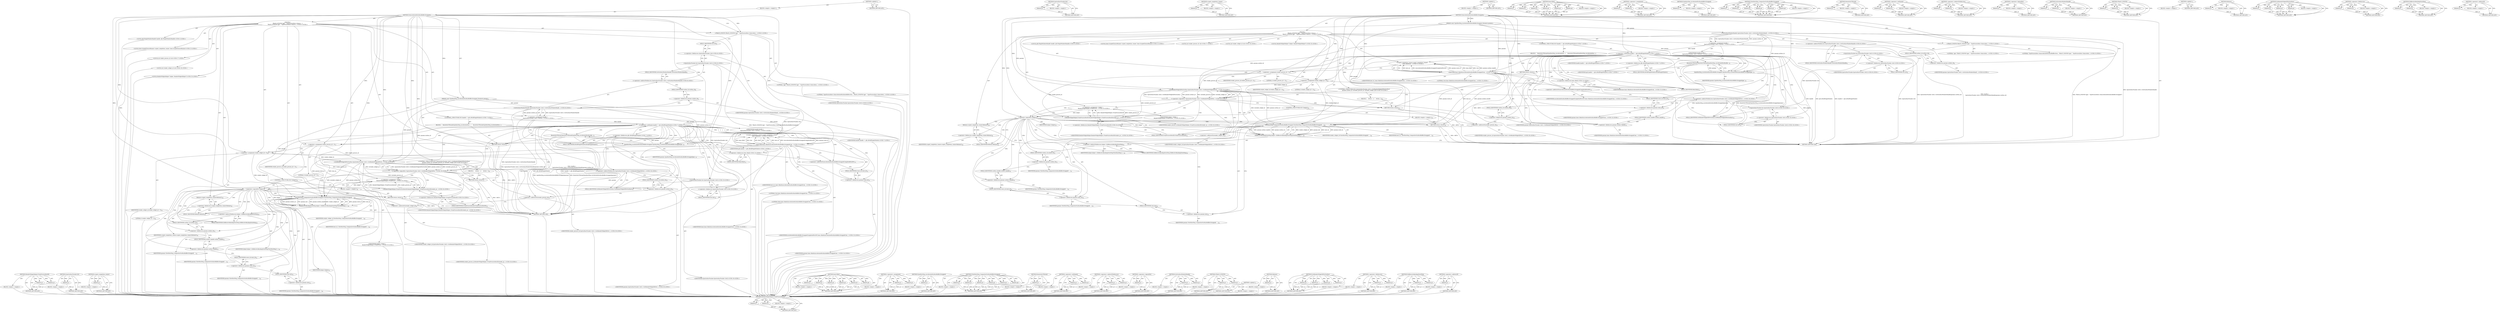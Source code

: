 digraph "&lt;operator&gt;.addressOf" {
vulnerable_215 [label=<(METHOD,RenderWidgetHelper.FromProcessHostID)>];
vulnerable_216 [label=<(PARAM,p1)>];
vulnerable_217 [label=<(PARAM,p2)>];
vulnerable_218 [label=<(BLOCK,&lt;empty&gt;,&lt;empty&gt;)>];
vulnerable_219 [label=<(METHOD_RETURN,ANY)>];
vulnerable_165 [label=<(METHOD,GpuSurfaceTracker.Get)>];
vulnerable_166 [label=<(PARAM,p1)>];
vulnerable_167 [label=<(BLOCK,&lt;empty&gt;,&lt;empty&gt;)>];
vulnerable_168 [label=<(METHOD_RETURN,ANY)>];
vulnerable_187 [label=<(METHOD,scoped_completion_runner)>];
vulnerable_188 [label=<(PARAM,p1)>];
vulnerable_189 [label=<(BLOCK,&lt;empty&gt;,&lt;empty&gt;)>];
vulnerable_190 [label=<(METHOD_RETURN,ANY)>];
vulnerable_6 [label=<(METHOD,&lt;global&gt;)<SUB>1</SUB>>];
vulnerable_7 [label=<(BLOCK,&lt;empty&gt;,&lt;empty&gt;)<SUB>1</SUB>>];
vulnerable_8 [label=<(METHOD,OnAcceleratedSurfaceBuffersSwapped)<SUB>1</SUB>>];
vulnerable_9 [label=<(PARAM,const GpuHostMsg_AcceleratedSurfaceBuffersSwapped_Params&amp; params)<SUB>2</SUB>>];
vulnerable_10 [label="<(BLOCK,{
  TRACE_EVENT0(&quot;gpu&quot;, &quot;GpuProcessHost::OnAcce...,{
  TRACE_EVENT0(&quot;gpu&quot;, &quot;GpuProcessHost::OnAcce...)<SUB>2</SUB>>"];
vulnerable_11 [label="<(TRACE_EVENT0,TRACE_EVENT0(&quot;gpu&quot;, &quot;GpuProcessHost::OnAccelera...)<SUB>3</SUB>>"];
vulnerable_12 [label="<(LITERAL,&quot;gpu&quot;,TRACE_EVENT0(&quot;gpu&quot;, &quot;GpuProcessHost::OnAccelera...)<SUB>3</SUB>>"];
vulnerable_13 [label="<(LITERAL,&quot;GpuProcessHost::OnAcceleratedSurfaceBuffersSwa...,TRACE_EVENT0(&quot;gpu&quot;, &quot;GpuProcessHost::OnAccelera...)<SUB>3</SUB>>"];
vulnerable_14 [label="<(LOCAL,gfx.PluginWindowHandle handle: gfx.PluginWindowHandle)<SUB>5</SUB>>"];
vulnerable_15 [label="<(&lt;operator&gt;.assignment,handle =
      GpuSurfaceTracker::Get()-&gt;GetSur...)<SUB>5</SUB>>"];
vulnerable_16 [label="<(IDENTIFIER,handle,handle =
      GpuSurfaceTracker::Get()-&gt;GetSur...)<SUB>5</SUB>>"];
vulnerable_17 [label="<(GetSurfaceWindowHandle,GpuSurfaceTracker::Get()-&gt;GetSurfaceWindowHandl...)<SUB>6</SUB>>"];
vulnerable_18 [label="<(&lt;operator&gt;.indirectFieldAccess,GpuSurfaceTracker::Get()-&gt;GetSurfaceWindowHandle)<SUB>6</SUB>>"];
vulnerable_19 [label="<(GpuSurfaceTracker.Get,GpuSurfaceTracker::Get())<SUB>6</SUB>>"];
vulnerable_20 [label="<(&lt;operator&gt;.fieldAccess,GpuSurfaceTracker::Get)<SUB>6</SUB>>"];
vulnerable_21 [label="<(IDENTIFIER,GpuSurfaceTracker,GpuSurfaceTracker::Get())<SUB>6</SUB>>"];
vulnerable_22 [label=<(FIELD_IDENTIFIER,Get,Get)<SUB>6</SUB>>];
vulnerable_23 [label=<(FIELD_IDENTIFIER,GetSurfaceWindowHandle,GetSurfaceWindowHandle)<SUB>6</SUB>>];
vulnerable_24 [label=<(&lt;operator&gt;.fieldAccess,params.surface_id)<SUB>6</SUB>>];
vulnerable_25 [label="<(IDENTIFIER,params,GpuSurfaceTracker::Get()-&gt;GetSurfaceWindowHandl...)<SUB>6</SUB>>"];
vulnerable_26 [label=<(FIELD_IDENTIFIER,surface_id,surface_id)<SUB>6</SUB>>];
vulnerable_27 [label="<(CONTROL_STRUCTURE,IF,if (handle != gfx::kNullPluginWindow))<SUB>7</SUB>>"];
vulnerable_28 [label="<(&lt;operator&gt;.notEquals,handle != gfx::kNullPluginWindow)<SUB>7</SUB>>"];
vulnerable_29 [label="<(IDENTIFIER,handle,handle != gfx::kNullPluginWindow)<SUB>7</SUB>>"];
vulnerable_30 [label="<(&lt;operator&gt;.fieldAccess,gfx::kNullPluginWindow)<SUB>7</SUB>>"];
vulnerable_31 [label="<(IDENTIFIER,gfx,handle != gfx::kNullPluginWindow)<SUB>7</SUB>>"];
vulnerable_32 [label=<(FIELD_IDENTIFIER,kNullPluginWindow,kNullPluginWindow)<SUB>7</SUB>>];
vulnerable_33 [label=<(BLOCK,{
    RouteOnUIThread(GpuHostMsg_AcceleratedSur...,{
    RouteOnUIThread(GpuHostMsg_AcceleratedSur...)<SUB>7</SUB>>];
vulnerable_34 [label=<(RouteOnUIThread,RouteOnUIThread(GpuHostMsg_AcceleratedSurfaceBu...)<SUB>8</SUB>>];
vulnerable_35 [label=<(GpuHostMsg_AcceleratedSurfaceBuffersSwapped,GpuHostMsg_AcceleratedSurfaceBuffersSwapped(par...)<SUB>8</SUB>>];
vulnerable_36 [label=<(IDENTIFIER,params,GpuHostMsg_AcceleratedSurfaceBuffersSwapped(par...)<SUB>8</SUB>>];
vulnerable_37 [label=<(RETURN,return;,return;)<SUB>9</SUB>>];
vulnerable_38 [label="<(LOCAL,base.ScopedClosureRunner scoped_completion_runner: base.ScopedClosureRunner)<SUB>12</SUB>>"];
vulnerable_39 [label="<(scoped_completion_runner,scoped_completion_runner(
       base::Bind(&amp;Ac...)<SUB>12</SUB>>"];
vulnerable_40 [label="<(base.Bind,base::Bind(&amp;AcceleratedSurfaceBuffersSwappedCom...)<SUB>13</SUB>>"];
vulnerable_41 [label="<(&lt;operator&gt;.fieldAccess,base::Bind)<SUB>13</SUB>>"];
vulnerable_42 [label="<(IDENTIFIER,base,base::Bind(&amp;AcceleratedSurfaceBuffersSwappedCom...)<SUB>13</SUB>>"];
vulnerable_43 [label=<(FIELD_IDENTIFIER,Bind,Bind)<SUB>13</SUB>>];
vulnerable_44 [label=<(&lt;operator&gt;.addressOf,&amp;AcceleratedSurfaceBuffersSwappedCompletedForGPU)<SUB>13</SUB>>];
vulnerable_45 [label="<(IDENTIFIER,AcceleratedSurfaceBuffersSwappedCompletedForGPU,base::Bind(&amp;AcceleratedSurfaceBuffersSwappedCom...)<SUB>13</SUB>>"];
vulnerable_46 [label="<(IDENTIFIER,host_id_,base::Bind(&amp;AcceleratedSurfaceBuffersSwappedCom...)<SUB>14</SUB>>"];
vulnerable_47 [label=<(&lt;operator&gt;.fieldAccess,params.route_id)<SUB>14</SUB>>];
vulnerable_48 [label="<(IDENTIFIER,params,base::Bind(&amp;AcceleratedSurfaceBuffersSwappedCom...)<SUB>14</SUB>>"];
vulnerable_49 [label=<(FIELD_IDENTIFIER,route_id,route_id)<SUB>14</SUB>>];
vulnerable_50 [label="<(LITERAL,true,base::Bind(&amp;AcceleratedSurfaceBuffersSwappedCom...)<SUB>15</SUB>>"];
vulnerable_51 [label="<(LITERAL,false,base::Bind(&amp;AcceleratedSurfaceBuffersSwappedCom...)<SUB>15</SUB>>"];
vulnerable_52 [label="<(LOCAL,int render_process_id: int)<SUB>17</SUB>>"];
vulnerable_53 [label=<(&lt;operator&gt;.assignment,render_process_id = 0)<SUB>17</SUB>>];
vulnerable_54 [label=<(IDENTIFIER,render_process_id,render_process_id = 0)<SUB>17</SUB>>];
vulnerable_55 [label=<(LITERAL,0,render_process_id = 0)<SUB>17</SUB>>];
vulnerable_56 [label="<(LOCAL,int render_widget_id: int)<SUB>18</SUB>>"];
vulnerable_57 [label=<(&lt;operator&gt;.assignment,render_widget_id = 0)<SUB>18</SUB>>];
vulnerable_58 [label=<(IDENTIFIER,render_widget_id,render_widget_id = 0)<SUB>18</SUB>>];
vulnerable_59 [label=<(LITERAL,0,render_widget_id = 0)<SUB>18</SUB>>];
vulnerable_60 [label="<(CONTROL_STRUCTURE,IF,if (!GpuSurfaceTracker::Get()-&gt;GetRenderWidgetIDForSurface(
      params.surface_id, &amp;render_process_id, &amp;render_widget_id)))<SUB>19</SUB>>"];
vulnerable_61 [label="<(&lt;operator&gt;.logicalNot,!GpuSurfaceTracker::Get()-&gt;GetRenderWidgetIDFor...)<SUB>19</SUB>>"];
vulnerable_62 [label="<(GetRenderWidgetIDForSurface,GpuSurfaceTracker::Get()-&gt;GetRenderWidgetIDForS...)<SUB>19</SUB>>"];
vulnerable_63 [label="<(&lt;operator&gt;.indirectFieldAccess,GpuSurfaceTracker::Get()-&gt;GetRenderWidgetIDForS...)<SUB>19</SUB>>"];
vulnerable_64 [label="<(GpuSurfaceTracker.Get,GpuSurfaceTracker::Get())<SUB>19</SUB>>"];
vulnerable_65 [label="<(&lt;operator&gt;.fieldAccess,GpuSurfaceTracker::Get)<SUB>19</SUB>>"];
vulnerable_66 [label="<(IDENTIFIER,GpuSurfaceTracker,GpuSurfaceTracker::Get())<SUB>19</SUB>>"];
vulnerable_67 [label=<(FIELD_IDENTIFIER,Get,Get)<SUB>19</SUB>>];
vulnerable_68 [label=<(FIELD_IDENTIFIER,GetRenderWidgetIDForSurface,GetRenderWidgetIDForSurface)<SUB>19</SUB>>];
vulnerable_69 [label=<(&lt;operator&gt;.fieldAccess,params.surface_id)<SUB>20</SUB>>];
vulnerable_70 [label="<(IDENTIFIER,params,GpuSurfaceTracker::Get()-&gt;GetRenderWidgetIDForS...)<SUB>20</SUB>>"];
vulnerable_71 [label=<(FIELD_IDENTIFIER,surface_id,surface_id)<SUB>20</SUB>>];
vulnerable_72 [label=<(&lt;operator&gt;.addressOf,&amp;render_process_id)<SUB>20</SUB>>];
vulnerable_73 [label="<(IDENTIFIER,render_process_id,GpuSurfaceTracker::Get()-&gt;GetRenderWidgetIDForS...)<SUB>20</SUB>>"];
vulnerable_74 [label=<(&lt;operator&gt;.addressOf,&amp;render_widget_id)<SUB>20</SUB>>];
vulnerable_75 [label="<(IDENTIFIER,render_widget_id,GpuSurfaceTracker::Get()-&gt;GetRenderWidgetIDForS...)<SUB>20</SUB>>"];
vulnerable_76 [label=<(BLOCK,{
    return;
  },{
    return;
  })<SUB>20</SUB>>];
vulnerable_77 [label=<(RETURN,return;,return;)<SUB>21</SUB>>];
vulnerable_78 [label="<(LOCAL,RenderWidgetHelper* helper: RenderWidgetHelper*)<SUB>23</SUB>>"];
vulnerable_79 [label="<(&lt;operator&gt;.assignment,* helper =
      RenderWidgetHelper::FromProces...)<SUB>23</SUB>>"];
vulnerable_80 [label="<(IDENTIFIER,helper,* helper =
      RenderWidgetHelper::FromProces...)<SUB>23</SUB>>"];
vulnerable_81 [label="<(RenderWidgetHelper.FromProcessHostID,RenderWidgetHelper::FromProcessHostID(render_pr...)<SUB>24</SUB>>"];
vulnerable_82 [label="<(&lt;operator&gt;.fieldAccess,RenderWidgetHelper::FromProcessHostID)<SUB>24</SUB>>"];
vulnerable_83 [label="<(IDENTIFIER,RenderWidgetHelper,RenderWidgetHelper::FromProcessHostID(render_pr...)<SUB>24</SUB>>"];
vulnerable_84 [label=<(FIELD_IDENTIFIER,FromProcessHostID,FromProcessHostID)<SUB>24</SUB>>];
vulnerable_85 [label="<(IDENTIFIER,render_process_id,RenderWidgetHelper::FromProcessHostID(render_pr...)<SUB>24</SUB>>"];
vulnerable_86 [label=<(CONTROL_STRUCTURE,IF,if (!helper))<SUB>25</SUB>>];
vulnerable_87 [label=<(&lt;operator&gt;.logicalNot,!helper)<SUB>25</SUB>>];
vulnerable_88 [label=<(IDENTIFIER,helper,!helper)<SUB>25</SUB>>];
vulnerable_89 [label=<(BLOCK,&lt;empty&gt;,&lt;empty&gt;)<SUB>26</SUB>>];
vulnerable_90 [label=<(RETURN,return;,return;)<SUB>26</SUB>>];
vulnerable_91 [label=<(Release,scoped_completion_runner.Release())<SUB>28</SUB>>];
vulnerable_92 [label=<(&lt;operator&gt;.fieldAccess,scoped_completion_runner.Release)<SUB>28</SUB>>];
vulnerable_93 [label=<(IDENTIFIER,scoped_completion_runner,scoped_completion_runner.Release())<SUB>28</SUB>>];
vulnerable_94 [label=<(FIELD_IDENTIFIER,Release,Release)<SUB>28</SUB>>];
vulnerable_95 [label=<(DidReceiveBackingStoreMsg,helper-&gt;DidReceiveBackingStoreMsg(ViewHostMsg_C...)<SUB>29</SUB>>];
vulnerable_96 [label=<(&lt;operator&gt;.indirectFieldAccess,helper-&gt;DidReceiveBackingStoreMsg)<SUB>29</SUB>>];
vulnerable_97 [label=<(IDENTIFIER,helper,helper-&gt;DidReceiveBackingStoreMsg(ViewHostMsg_C...)<SUB>29</SUB>>];
vulnerable_98 [label=<(FIELD_IDENTIFIER,DidReceiveBackingStoreMsg,DidReceiveBackingStoreMsg)<SUB>29</SUB>>];
vulnerable_99 [label=<(ViewHostMsg_CompositorSurfaceBuffersSwapped,ViewHostMsg_CompositorSurfaceBuffersSwapped(
  ...)<SUB>29</SUB>>];
vulnerable_100 [label=<(IDENTIFIER,render_widget_id,ViewHostMsg_CompositorSurfaceBuffersSwapped(
  ...)<SUB>30</SUB>>];
vulnerable_101 [label=<(&lt;operator&gt;.fieldAccess,params.surface_id)<SUB>31</SUB>>];
vulnerable_102 [label=<(IDENTIFIER,params,ViewHostMsg_CompositorSurfaceBuffersSwapped(
  ...)<SUB>31</SUB>>];
vulnerable_103 [label=<(FIELD_IDENTIFIER,surface_id,surface_id)<SUB>31</SUB>>];
vulnerable_104 [label=<(&lt;operator&gt;.fieldAccess,params.surface_handle)<SUB>32</SUB>>];
vulnerable_105 [label=<(IDENTIFIER,params,ViewHostMsg_CompositorSurfaceBuffersSwapped(
  ...)<SUB>32</SUB>>];
vulnerable_106 [label=<(FIELD_IDENTIFIER,surface_handle,surface_handle)<SUB>32</SUB>>];
vulnerable_107 [label=<(&lt;operator&gt;.fieldAccess,params.route_id)<SUB>33</SUB>>];
vulnerable_108 [label=<(IDENTIFIER,params,ViewHostMsg_CompositorSurfaceBuffersSwapped(
  ...)<SUB>33</SUB>>];
vulnerable_109 [label=<(FIELD_IDENTIFIER,route_id,route_id)<SUB>33</SUB>>];
vulnerable_110 [label=<(&lt;operator&gt;.fieldAccess,params.size)<SUB>34</SUB>>];
vulnerable_111 [label=<(IDENTIFIER,params,ViewHostMsg_CompositorSurfaceBuffersSwapped(
  ...)<SUB>34</SUB>>];
vulnerable_112 [label=<(FIELD_IDENTIFIER,size,size)<SUB>34</SUB>>];
vulnerable_113 [label=<(IDENTIFIER,host_id_,ViewHostMsg_CompositorSurfaceBuffersSwapped(
  ...)<SUB>35</SUB>>];
vulnerable_114 [label=<(METHOD_RETURN,void)<SUB>1</SUB>>];
vulnerable_116 [label=<(METHOD_RETURN,ANY)<SUB>1</SUB>>];
vulnerable_191 [label=<(METHOD,base.Bind)>];
vulnerable_192 [label=<(PARAM,p1)>];
vulnerable_193 [label=<(PARAM,p2)>];
vulnerable_194 [label=<(PARAM,p3)>];
vulnerable_195 [label=<(PARAM,p4)>];
vulnerable_196 [label=<(PARAM,p5)>];
vulnerable_197 [label=<(PARAM,p6)>];
vulnerable_198 [label=<(BLOCK,&lt;empty&gt;,&lt;empty&gt;)>];
vulnerable_199 [label=<(METHOD_RETURN,ANY)>];
vulnerable_150 [label=<(METHOD,&lt;operator&gt;.assignment)>];
vulnerable_151 [label=<(PARAM,p1)>];
vulnerable_152 [label=<(PARAM,p2)>];
vulnerable_153 [label=<(BLOCK,&lt;empty&gt;,&lt;empty&gt;)>];
vulnerable_154 [label=<(METHOD_RETURN,ANY)>];
vulnerable_183 [label=<(METHOD,GpuHostMsg_AcceleratedSurfaceBuffersSwapped)>];
vulnerable_184 [label=<(PARAM,p1)>];
vulnerable_185 [label=<(BLOCK,&lt;empty&gt;,&lt;empty&gt;)>];
vulnerable_186 [label=<(METHOD_RETURN,ANY)>];
vulnerable_229 [label=<(METHOD,ViewHostMsg_CompositorSurfaceBuffersSwapped)>];
vulnerable_230 [label=<(PARAM,p1)>];
vulnerable_231 [label=<(PARAM,p2)>];
vulnerable_232 [label=<(PARAM,p3)>];
vulnerable_233 [label=<(PARAM,p4)>];
vulnerable_234 [label=<(PARAM,p5)>];
vulnerable_235 [label=<(PARAM,p6)>];
vulnerable_236 [label=<(BLOCK,&lt;empty&gt;,&lt;empty&gt;)>];
vulnerable_237 [label=<(METHOD_RETURN,ANY)>];
vulnerable_179 [label=<(METHOD,RouteOnUIThread)>];
vulnerable_180 [label=<(PARAM,p1)>];
vulnerable_181 [label=<(BLOCK,&lt;empty&gt;,&lt;empty&gt;)>];
vulnerable_182 [label=<(METHOD_RETURN,ANY)>];
vulnerable_174 [label=<(METHOD,&lt;operator&gt;.notEquals)>];
vulnerable_175 [label=<(PARAM,p1)>];
vulnerable_176 [label=<(PARAM,p2)>];
vulnerable_177 [label=<(BLOCK,&lt;empty&gt;,&lt;empty&gt;)>];
vulnerable_178 [label=<(METHOD_RETURN,ANY)>];
vulnerable_160 [label=<(METHOD,&lt;operator&gt;.indirectFieldAccess)>];
vulnerable_161 [label=<(PARAM,p1)>];
vulnerable_162 [label=<(PARAM,p2)>];
vulnerable_163 [label=<(BLOCK,&lt;empty&gt;,&lt;empty&gt;)>];
vulnerable_164 [label=<(METHOD_RETURN,ANY)>];
vulnerable_204 [label=<(METHOD,&lt;operator&gt;.logicalNot)>];
vulnerable_205 [label=<(PARAM,p1)>];
vulnerable_206 [label=<(BLOCK,&lt;empty&gt;,&lt;empty&gt;)>];
vulnerable_207 [label=<(METHOD_RETURN,ANY)>];
vulnerable_155 [label=<(METHOD,GetSurfaceWindowHandle)>];
vulnerable_156 [label=<(PARAM,p1)>];
vulnerable_157 [label=<(PARAM,p2)>];
vulnerable_158 [label=<(BLOCK,&lt;empty&gt;,&lt;empty&gt;)>];
vulnerable_159 [label=<(METHOD_RETURN,ANY)>];
vulnerable_145 [label=<(METHOD,TRACE_EVENT0)>];
vulnerable_146 [label=<(PARAM,p1)>];
vulnerable_147 [label=<(PARAM,p2)>];
vulnerable_148 [label=<(BLOCK,&lt;empty&gt;,&lt;empty&gt;)>];
vulnerable_149 [label=<(METHOD_RETURN,ANY)>];
vulnerable_139 [label=<(METHOD,&lt;global&gt;)<SUB>1</SUB>>];
vulnerable_140 [label=<(BLOCK,&lt;empty&gt;,&lt;empty&gt;)>];
vulnerable_141 [label=<(METHOD_RETURN,ANY)>];
vulnerable_220 [label=<(METHOD,Release)>];
vulnerable_221 [label=<(PARAM,p1)>];
vulnerable_222 [label=<(BLOCK,&lt;empty&gt;,&lt;empty&gt;)>];
vulnerable_223 [label=<(METHOD_RETURN,ANY)>];
vulnerable_208 [label=<(METHOD,GetRenderWidgetIDForSurface)>];
vulnerable_209 [label=<(PARAM,p1)>];
vulnerable_210 [label=<(PARAM,p2)>];
vulnerable_211 [label=<(PARAM,p3)>];
vulnerable_212 [label=<(PARAM,p4)>];
vulnerable_213 [label=<(BLOCK,&lt;empty&gt;,&lt;empty&gt;)>];
vulnerable_214 [label=<(METHOD_RETURN,ANY)>];
vulnerable_169 [label=<(METHOD,&lt;operator&gt;.fieldAccess)>];
vulnerable_170 [label=<(PARAM,p1)>];
vulnerable_171 [label=<(PARAM,p2)>];
vulnerable_172 [label=<(BLOCK,&lt;empty&gt;,&lt;empty&gt;)>];
vulnerable_173 [label=<(METHOD_RETURN,ANY)>];
vulnerable_224 [label=<(METHOD,DidReceiveBackingStoreMsg)>];
vulnerable_225 [label=<(PARAM,p1)>];
vulnerable_226 [label=<(PARAM,p2)>];
vulnerable_227 [label=<(BLOCK,&lt;empty&gt;,&lt;empty&gt;)>];
vulnerable_228 [label=<(METHOD_RETURN,ANY)>];
vulnerable_200 [label=<(METHOD,&lt;operator&gt;.addressOf)>];
vulnerable_201 [label=<(PARAM,p1)>];
vulnerable_202 [label=<(BLOCK,&lt;empty&gt;,&lt;empty&gt;)>];
vulnerable_203 [label=<(METHOD_RETURN,ANY)>];
fixed_217 [label=<(METHOD,RenderWidgetHelper.FromProcessHostID)>];
fixed_218 [label=<(PARAM,p1)>];
fixed_219 [label=<(PARAM,p2)>];
fixed_220 [label=<(BLOCK,&lt;empty&gt;,&lt;empty&gt;)>];
fixed_221 [label=<(METHOD_RETURN,ANY)>];
fixed_167 [label=<(METHOD,GpuSurfaceTracker.Get)>];
fixed_168 [label=<(PARAM,p1)>];
fixed_169 [label=<(BLOCK,&lt;empty&gt;,&lt;empty&gt;)>];
fixed_170 [label=<(METHOD_RETURN,ANY)>];
fixed_189 [label=<(METHOD,scoped_completion_runner)>];
fixed_190 [label=<(PARAM,p1)>];
fixed_191 [label=<(BLOCK,&lt;empty&gt;,&lt;empty&gt;)>];
fixed_192 [label=<(METHOD_RETURN,ANY)>];
fixed_6 [label=<(METHOD,&lt;global&gt;)<SUB>1</SUB>>];
fixed_7 [label=<(BLOCK,&lt;empty&gt;,&lt;empty&gt;)<SUB>1</SUB>>];
fixed_8 [label=<(METHOD,OnAcceleratedSurfaceBuffersSwapped)<SUB>1</SUB>>];
fixed_9 [label=<(PARAM,const GpuHostMsg_AcceleratedSurfaceBuffersSwapped_Params&amp; params)<SUB>2</SUB>>];
fixed_10 [label="<(BLOCK,{
  TRACE_EVENT0(&quot;gpu&quot;, &quot;GpuProcessHost::OnAcce...,{
  TRACE_EVENT0(&quot;gpu&quot;, &quot;GpuProcessHost::OnAcce...)<SUB>2</SUB>>"];
fixed_11 [label="<(TRACE_EVENT0,TRACE_EVENT0(&quot;gpu&quot;, &quot;GpuProcessHost::OnAccelera...)<SUB>3</SUB>>"];
fixed_12 [label="<(LITERAL,&quot;gpu&quot;,TRACE_EVENT0(&quot;gpu&quot;, &quot;GpuProcessHost::OnAccelera...)<SUB>3</SUB>>"];
fixed_13 [label="<(LITERAL,&quot;GpuProcessHost::OnAcceleratedSurfaceBuffersSwa...,TRACE_EVENT0(&quot;gpu&quot;, &quot;GpuProcessHost::OnAccelera...)<SUB>3</SUB>>"];
fixed_14 [label="<(LOCAL,gfx.PluginWindowHandle handle: gfx.PluginWindowHandle)<SUB>5</SUB>>"];
fixed_15 [label="<(&lt;operator&gt;.assignment,handle =
      GpuSurfaceTracker::Get()-&gt;GetSur...)<SUB>5</SUB>>"];
fixed_16 [label="<(IDENTIFIER,handle,handle =
      GpuSurfaceTracker::Get()-&gt;GetSur...)<SUB>5</SUB>>"];
fixed_17 [label="<(GetSurfaceWindowHandle,GpuSurfaceTracker::Get()-&gt;GetSurfaceWindowHandl...)<SUB>6</SUB>>"];
fixed_18 [label="<(&lt;operator&gt;.indirectFieldAccess,GpuSurfaceTracker::Get()-&gt;GetSurfaceWindowHandle)<SUB>6</SUB>>"];
fixed_19 [label="<(GpuSurfaceTracker.Get,GpuSurfaceTracker::Get())<SUB>6</SUB>>"];
fixed_20 [label="<(&lt;operator&gt;.fieldAccess,GpuSurfaceTracker::Get)<SUB>6</SUB>>"];
fixed_21 [label="<(IDENTIFIER,GpuSurfaceTracker,GpuSurfaceTracker::Get())<SUB>6</SUB>>"];
fixed_22 [label=<(FIELD_IDENTIFIER,Get,Get)<SUB>6</SUB>>];
fixed_23 [label=<(FIELD_IDENTIFIER,GetSurfaceWindowHandle,GetSurfaceWindowHandle)<SUB>6</SUB>>];
fixed_24 [label=<(&lt;operator&gt;.fieldAccess,params.surface_id)<SUB>6</SUB>>];
fixed_25 [label="<(IDENTIFIER,params,GpuSurfaceTracker::Get()-&gt;GetSurfaceWindowHandl...)<SUB>6</SUB>>"];
fixed_26 [label=<(FIELD_IDENTIFIER,surface_id,surface_id)<SUB>6</SUB>>];
fixed_27 [label="<(CONTROL_STRUCTURE,IF,if (handle != gfx::kNullPluginWindow))<SUB>7</SUB>>"];
fixed_28 [label="<(&lt;operator&gt;.notEquals,handle != gfx::kNullPluginWindow)<SUB>7</SUB>>"];
fixed_29 [label="<(IDENTIFIER,handle,handle != gfx::kNullPluginWindow)<SUB>7</SUB>>"];
fixed_30 [label="<(&lt;operator&gt;.fieldAccess,gfx::kNullPluginWindow)<SUB>7</SUB>>"];
fixed_31 [label="<(IDENTIFIER,gfx,handle != gfx::kNullPluginWindow)<SUB>7</SUB>>"];
fixed_32 [label=<(FIELD_IDENTIFIER,kNullPluginWindow,kNullPluginWindow)<SUB>7</SUB>>];
fixed_33 [label=<(BLOCK,{
    RouteOnUIThread(GpuHostMsg_AcceleratedSur...,{
    RouteOnUIThread(GpuHostMsg_AcceleratedSur...)<SUB>7</SUB>>];
fixed_34 [label=<(RouteOnUIThread,RouteOnUIThread(GpuHostMsg_AcceleratedSurfaceBu...)<SUB>8</SUB>>];
fixed_35 [label=<(GpuHostMsg_AcceleratedSurfaceBuffersSwapped,GpuHostMsg_AcceleratedSurfaceBuffersSwapped(par...)<SUB>8</SUB>>];
fixed_36 [label=<(IDENTIFIER,params,GpuHostMsg_AcceleratedSurfaceBuffersSwapped(par...)<SUB>8</SUB>>];
fixed_37 [label=<(RETURN,return;,return;)<SUB>9</SUB>>];
fixed_38 [label="<(LOCAL,base.ScopedClosureRunner scoped_completion_runner: base.ScopedClosureRunner)<SUB>12</SUB>>"];
fixed_39 [label="<(scoped_completion_runner,scoped_completion_runner(
       base::Bind(&amp;Ac...)<SUB>12</SUB>>"];
fixed_40 [label="<(base.Bind,base::Bind(&amp;AcceleratedSurfaceBuffersSwappedCom...)<SUB>13</SUB>>"];
fixed_41 [label="<(&lt;operator&gt;.fieldAccess,base::Bind)<SUB>13</SUB>>"];
fixed_42 [label="<(IDENTIFIER,base,base::Bind(&amp;AcceleratedSurfaceBuffersSwappedCom...)<SUB>13</SUB>>"];
fixed_43 [label=<(FIELD_IDENTIFIER,Bind,Bind)<SUB>13</SUB>>];
fixed_44 [label=<(&lt;operator&gt;.addressOf,&amp;AcceleratedSurfaceBuffersSwappedCompletedForGPU)<SUB>13</SUB>>];
fixed_45 [label="<(IDENTIFIER,AcceleratedSurfaceBuffersSwappedCompletedForGPU,base::Bind(&amp;AcceleratedSurfaceBuffersSwappedCom...)<SUB>13</SUB>>"];
fixed_46 [label="<(IDENTIFIER,host_id_,base::Bind(&amp;AcceleratedSurfaceBuffersSwappedCom...)<SUB>14</SUB>>"];
fixed_47 [label=<(&lt;operator&gt;.fieldAccess,params.route_id)<SUB>14</SUB>>];
fixed_48 [label="<(IDENTIFIER,params,base::Bind(&amp;AcceleratedSurfaceBuffersSwappedCom...)<SUB>14</SUB>>"];
fixed_49 [label=<(FIELD_IDENTIFIER,route_id,route_id)<SUB>14</SUB>>];
fixed_50 [label="<(LITERAL,true,base::Bind(&amp;AcceleratedSurfaceBuffersSwappedCom...)<SUB>15</SUB>>"];
fixed_51 [label=<(&lt;operator&gt;.fieldAccess,params.surface_handle)<SUB>15</SUB>>];
fixed_52 [label="<(IDENTIFIER,params,base::Bind(&amp;AcceleratedSurfaceBuffersSwappedCom...)<SUB>15</SUB>>"];
fixed_53 [label=<(FIELD_IDENTIFIER,surface_handle,surface_handle)<SUB>15</SUB>>];
fixed_54 [label="<(LOCAL,int render_process_id: int)<SUB>17</SUB>>"];
fixed_55 [label=<(&lt;operator&gt;.assignment,render_process_id = 0)<SUB>17</SUB>>];
fixed_56 [label=<(IDENTIFIER,render_process_id,render_process_id = 0)<SUB>17</SUB>>];
fixed_57 [label=<(LITERAL,0,render_process_id = 0)<SUB>17</SUB>>];
fixed_58 [label="<(LOCAL,int render_widget_id: int)<SUB>18</SUB>>"];
fixed_59 [label=<(&lt;operator&gt;.assignment,render_widget_id = 0)<SUB>18</SUB>>];
fixed_60 [label=<(IDENTIFIER,render_widget_id,render_widget_id = 0)<SUB>18</SUB>>];
fixed_61 [label=<(LITERAL,0,render_widget_id = 0)<SUB>18</SUB>>];
fixed_62 [label="<(CONTROL_STRUCTURE,IF,if (!GpuSurfaceTracker::Get()-&gt;GetRenderWidgetIDForSurface(
      params.surface_id, &amp;render_process_id, &amp;render_widget_id)))<SUB>19</SUB>>"];
fixed_63 [label="<(&lt;operator&gt;.logicalNot,!GpuSurfaceTracker::Get()-&gt;GetRenderWidgetIDFor...)<SUB>19</SUB>>"];
fixed_64 [label="<(GetRenderWidgetIDForSurface,GpuSurfaceTracker::Get()-&gt;GetRenderWidgetIDForS...)<SUB>19</SUB>>"];
fixed_65 [label="<(&lt;operator&gt;.indirectFieldAccess,GpuSurfaceTracker::Get()-&gt;GetRenderWidgetIDForS...)<SUB>19</SUB>>"];
fixed_66 [label="<(GpuSurfaceTracker.Get,GpuSurfaceTracker::Get())<SUB>19</SUB>>"];
fixed_67 [label="<(&lt;operator&gt;.fieldAccess,GpuSurfaceTracker::Get)<SUB>19</SUB>>"];
fixed_68 [label="<(IDENTIFIER,GpuSurfaceTracker,GpuSurfaceTracker::Get())<SUB>19</SUB>>"];
fixed_69 [label=<(FIELD_IDENTIFIER,Get,Get)<SUB>19</SUB>>];
fixed_70 [label=<(FIELD_IDENTIFIER,GetRenderWidgetIDForSurface,GetRenderWidgetIDForSurface)<SUB>19</SUB>>];
fixed_71 [label=<(&lt;operator&gt;.fieldAccess,params.surface_id)<SUB>20</SUB>>];
fixed_72 [label="<(IDENTIFIER,params,GpuSurfaceTracker::Get()-&gt;GetRenderWidgetIDForS...)<SUB>20</SUB>>"];
fixed_73 [label=<(FIELD_IDENTIFIER,surface_id,surface_id)<SUB>20</SUB>>];
fixed_74 [label=<(&lt;operator&gt;.addressOf,&amp;render_process_id)<SUB>20</SUB>>];
fixed_75 [label="<(IDENTIFIER,render_process_id,GpuSurfaceTracker::Get()-&gt;GetRenderWidgetIDForS...)<SUB>20</SUB>>"];
fixed_76 [label=<(&lt;operator&gt;.addressOf,&amp;render_widget_id)<SUB>20</SUB>>];
fixed_77 [label="<(IDENTIFIER,render_widget_id,GpuSurfaceTracker::Get()-&gt;GetRenderWidgetIDForS...)<SUB>20</SUB>>"];
fixed_78 [label=<(BLOCK,{
    return;
  },{
    return;
  })<SUB>20</SUB>>];
fixed_79 [label=<(RETURN,return;,return;)<SUB>21</SUB>>];
fixed_80 [label="<(LOCAL,RenderWidgetHelper* helper: RenderWidgetHelper*)<SUB>23</SUB>>"];
fixed_81 [label="<(&lt;operator&gt;.assignment,* helper =
      RenderWidgetHelper::FromProces...)<SUB>23</SUB>>"];
fixed_82 [label="<(IDENTIFIER,helper,* helper =
      RenderWidgetHelper::FromProces...)<SUB>23</SUB>>"];
fixed_83 [label="<(RenderWidgetHelper.FromProcessHostID,RenderWidgetHelper::FromProcessHostID(render_pr...)<SUB>24</SUB>>"];
fixed_84 [label="<(&lt;operator&gt;.fieldAccess,RenderWidgetHelper::FromProcessHostID)<SUB>24</SUB>>"];
fixed_85 [label="<(IDENTIFIER,RenderWidgetHelper,RenderWidgetHelper::FromProcessHostID(render_pr...)<SUB>24</SUB>>"];
fixed_86 [label=<(FIELD_IDENTIFIER,FromProcessHostID,FromProcessHostID)<SUB>24</SUB>>];
fixed_87 [label="<(IDENTIFIER,render_process_id,RenderWidgetHelper::FromProcessHostID(render_pr...)<SUB>24</SUB>>"];
fixed_88 [label=<(CONTROL_STRUCTURE,IF,if (!helper))<SUB>25</SUB>>];
fixed_89 [label=<(&lt;operator&gt;.logicalNot,!helper)<SUB>25</SUB>>];
fixed_90 [label=<(IDENTIFIER,helper,!helper)<SUB>25</SUB>>];
fixed_91 [label=<(BLOCK,&lt;empty&gt;,&lt;empty&gt;)<SUB>26</SUB>>];
fixed_92 [label=<(RETURN,return;,return;)<SUB>26</SUB>>];
fixed_93 [label=<(Release,scoped_completion_runner.Release())<SUB>28</SUB>>];
fixed_94 [label=<(&lt;operator&gt;.fieldAccess,scoped_completion_runner.Release)<SUB>28</SUB>>];
fixed_95 [label=<(IDENTIFIER,scoped_completion_runner,scoped_completion_runner.Release())<SUB>28</SUB>>];
fixed_96 [label=<(FIELD_IDENTIFIER,Release,Release)<SUB>28</SUB>>];
fixed_97 [label=<(DidReceiveBackingStoreMsg,helper-&gt;DidReceiveBackingStoreMsg(ViewHostMsg_C...)<SUB>29</SUB>>];
fixed_98 [label=<(&lt;operator&gt;.indirectFieldAccess,helper-&gt;DidReceiveBackingStoreMsg)<SUB>29</SUB>>];
fixed_99 [label=<(IDENTIFIER,helper,helper-&gt;DidReceiveBackingStoreMsg(ViewHostMsg_C...)<SUB>29</SUB>>];
fixed_100 [label=<(FIELD_IDENTIFIER,DidReceiveBackingStoreMsg,DidReceiveBackingStoreMsg)<SUB>29</SUB>>];
fixed_101 [label=<(ViewHostMsg_CompositorSurfaceBuffersSwapped,ViewHostMsg_CompositorSurfaceBuffersSwapped(
  ...)<SUB>29</SUB>>];
fixed_102 [label=<(IDENTIFIER,render_widget_id,ViewHostMsg_CompositorSurfaceBuffersSwapped(
  ...)<SUB>30</SUB>>];
fixed_103 [label=<(&lt;operator&gt;.fieldAccess,params.surface_id)<SUB>31</SUB>>];
fixed_104 [label=<(IDENTIFIER,params,ViewHostMsg_CompositorSurfaceBuffersSwapped(
  ...)<SUB>31</SUB>>];
fixed_105 [label=<(FIELD_IDENTIFIER,surface_id,surface_id)<SUB>31</SUB>>];
fixed_106 [label=<(&lt;operator&gt;.fieldAccess,params.surface_handle)<SUB>32</SUB>>];
fixed_107 [label=<(IDENTIFIER,params,ViewHostMsg_CompositorSurfaceBuffersSwapped(
  ...)<SUB>32</SUB>>];
fixed_108 [label=<(FIELD_IDENTIFIER,surface_handle,surface_handle)<SUB>32</SUB>>];
fixed_109 [label=<(&lt;operator&gt;.fieldAccess,params.route_id)<SUB>33</SUB>>];
fixed_110 [label=<(IDENTIFIER,params,ViewHostMsg_CompositorSurfaceBuffersSwapped(
  ...)<SUB>33</SUB>>];
fixed_111 [label=<(FIELD_IDENTIFIER,route_id,route_id)<SUB>33</SUB>>];
fixed_112 [label=<(&lt;operator&gt;.fieldAccess,params.size)<SUB>34</SUB>>];
fixed_113 [label=<(IDENTIFIER,params,ViewHostMsg_CompositorSurfaceBuffersSwapped(
  ...)<SUB>34</SUB>>];
fixed_114 [label=<(FIELD_IDENTIFIER,size,size)<SUB>34</SUB>>];
fixed_115 [label=<(IDENTIFIER,host_id_,ViewHostMsg_CompositorSurfaceBuffersSwapped(
  ...)<SUB>35</SUB>>];
fixed_116 [label=<(METHOD_RETURN,void)<SUB>1</SUB>>];
fixed_118 [label=<(METHOD_RETURN,ANY)<SUB>1</SUB>>];
fixed_193 [label=<(METHOD,base.Bind)>];
fixed_194 [label=<(PARAM,p1)>];
fixed_195 [label=<(PARAM,p2)>];
fixed_196 [label=<(PARAM,p3)>];
fixed_197 [label=<(PARAM,p4)>];
fixed_198 [label=<(PARAM,p5)>];
fixed_199 [label=<(PARAM,p6)>];
fixed_200 [label=<(BLOCK,&lt;empty&gt;,&lt;empty&gt;)>];
fixed_201 [label=<(METHOD_RETURN,ANY)>];
fixed_152 [label=<(METHOD,&lt;operator&gt;.assignment)>];
fixed_153 [label=<(PARAM,p1)>];
fixed_154 [label=<(PARAM,p2)>];
fixed_155 [label=<(BLOCK,&lt;empty&gt;,&lt;empty&gt;)>];
fixed_156 [label=<(METHOD_RETURN,ANY)>];
fixed_185 [label=<(METHOD,GpuHostMsg_AcceleratedSurfaceBuffersSwapped)>];
fixed_186 [label=<(PARAM,p1)>];
fixed_187 [label=<(BLOCK,&lt;empty&gt;,&lt;empty&gt;)>];
fixed_188 [label=<(METHOD_RETURN,ANY)>];
fixed_231 [label=<(METHOD,ViewHostMsg_CompositorSurfaceBuffersSwapped)>];
fixed_232 [label=<(PARAM,p1)>];
fixed_233 [label=<(PARAM,p2)>];
fixed_234 [label=<(PARAM,p3)>];
fixed_235 [label=<(PARAM,p4)>];
fixed_236 [label=<(PARAM,p5)>];
fixed_237 [label=<(PARAM,p6)>];
fixed_238 [label=<(BLOCK,&lt;empty&gt;,&lt;empty&gt;)>];
fixed_239 [label=<(METHOD_RETURN,ANY)>];
fixed_181 [label=<(METHOD,RouteOnUIThread)>];
fixed_182 [label=<(PARAM,p1)>];
fixed_183 [label=<(BLOCK,&lt;empty&gt;,&lt;empty&gt;)>];
fixed_184 [label=<(METHOD_RETURN,ANY)>];
fixed_176 [label=<(METHOD,&lt;operator&gt;.notEquals)>];
fixed_177 [label=<(PARAM,p1)>];
fixed_178 [label=<(PARAM,p2)>];
fixed_179 [label=<(BLOCK,&lt;empty&gt;,&lt;empty&gt;)>];
fixed_180 [label=<(METHOD_RETURN,ANY)>];
fixed_162 [label=<(METHOD,&lt;operator&gt;.indirectFieldAccess)>];
fixed_163 [label=<(PARAM,p1)>];
fixed_164 [label=<(PARAM,p2)>];
fixed_165 [label=<(BLOCK,&lt;empty&gt;,&lt;empty&gt;)>];
fixed_166 [label=<(METHOD_RETURN,ANY)>];
fixed_206 [label=<(METHOD,&lt;operator&gt;.logicalNot)>];
fixed_207 [label=<(PARAM,p1)>];
fixed_208 [label=<(BLOCK,&lt;empty&gt;,&lt;empty&gt;)>];
fixed_209 [label=<(METHOD_RETURN,ANY)>];
fixed_157 [label=<(METHOD,GetSurfaceWindowHandle)>];
fixed_158 [label=<(PARAM,p1)>];
fixed_159 [label=<(PARAM,p2)>];
fixed_160 [label=<(BLOCK,&lt;empty&gt;,&lt;empty&gt;)>];
fixed_161 [label=<(METHOD_RETURN,ANY)>];
fixed_147 [label=<(METHOD,TRACE_EVENT0)>];
fixed_148 [label=<(PARAM,p1)>];
fixed_149 [label=<(PARAM,p2)>];
fixed_150 [label=<(BLOCK,&lt;empty&gt;,&lt;empty&gt;)>];
fixed_151 [label=<(METHOD_RETURN,ANY)>];
fixed_141 [label=<(METHOD,&lt;global&gt;)<SUB>1</SUB>>];
fixed_142 [label=<(BLOCK,&lt;empty&gt;,&lt;empty&gt;)>];
fixed_143 [label=<(METHOD_RETURN,ANY)>];
fixed_222 [label=<(METHOD,Release)>];
fixed_223 [label=<(PARAM,p1)>];
fixed_224 [label=<(BLOCK,&lt;empty&gt;,&lt;empty&gt;)>];
fixed_225 [label=<(METHOD_RETURN,ANY)>];
fixed_210 [label=<(METHOD,GetRenderWidgetIDForSurface)>];
fixed_211 [label=<(PARAM,p1)>];
fixed_212 [label=<(PARAM,p2)>];
fixed_213 [label=<(PARAM,p3)>];
fixed_214 [label=<(PARAM,p4)>];
fixed_215 [label=<(BLOCK,&lt;empty&gt;,&lt;empty&gt;)>];
fixed_216 [label=<(METHOD_RETURN,ANY)>];
fixed_171 [label=<(METHOD,&lt;operator&gt;.fieldAccess)>];
fixed_172 [label=<(PARAM,p1)>];
fixed_173 [label=<(PARAM,p2)>];
fixed_174 [label=<(BLOCK,&lt;empty&gt;,&lt;empty&gt;)>];
fixed_175 [label=<(METHOD_RETURN,ANY)>];
fixed_226 [label=<(METHOD,DidReceiveBackingStoreMsg)>];
fixed_227 [label=<(PARAM,p1)>];
fixed_228 [label=<(PARAM,p2)>];
fixed_229 [label=<(BLOCK,&lt;empty&gt;,&lt;empty&gt;)>];
fixed_230 [label=<(METHOD_RETURN,ANY)>];
fixed_202 [label=<(METHOD,&lt;operator&gt;.addressOf)>];
fixed_203 [label=<(PARAM,p1)>];
fixed_204 [label=<(BLOCK,&lt;empty&gt;,&lt;empty&gt;)>];
fixed_205 [label=<(METHOD_RETURN,ANY)>];
vulnerable_215 -> vulnerable_216  [key=0, label="AST: "];
vulnerable_215 -> vulnerable_216  [key=1, label="DDG: "];
vulnerable_215 -> vulnerable_218  [key=0, label="AST: "];
vulnerable_215 -> vulnerable_217  [key=0, label="AST: "];
vulnerable_215 -> vulnerable_217  [key=1, label="DDG: "];
vulnerable_215 -> vulnerable_219  [key=0, label="AST: "];
vulnerable_215 -> vulnerable_219  [key=1, label="CFG: "];
vulnerable_216 -> vulnerable_219  [key=0, label="DDG: p1"];
vulnerable_217 -> vulnerable_219  [key=0, label="DDG: p2"];
vulnerable_218 -> fixed_217  [key=0];
vulnerable_219 -> fixed_217  [key=0];
vulnerable_165 -> vulnerable_166  [key=0, label="AST: "];
vulnerable_165 -> vulnerable_166  [key=1, label="DDG: "];
vulnerable_165 -> vulnerable_167  [key=0, label="AST: "];
vulnerable_165 -> vulnerable_168  [key=0, label="AST: "];
vulnerable_165 -> vulnerable_168  [key=1, label="CFG: "];
vulnerable_166 -> vulnerable_168  [key=0, label="DDG: p1"];
vulnerable_167 -> fixed_217  [key=0];
vulnerable_168 -> fixed_217  [key=0];
vulnerable_187 -> vulnerable_188  [key=0, label="AST: "];
vulnerable_187 -> vulnerable_188  [key=1, label="DDG: "];
vulnerable_187 -> vulnerable_189  [key=0, label="AST: "];
vulnerable_187 -> vulnerable_190  [key=0, label="AST: "];
vulnerable_187 -> vulnerable_190  [key=1, label="CFG: "];
vulnerable_188 -> vulnerable_190  [key=0, label="DDG: p1"];
vulnerable_189 -> fixed_217  [key=0];
vulnerable_190 -> fixed_217  [key=0];
vulnerable_6 -> vulnerable_7  [key=0, label="AST: "];
vulnerable_6 -> vulnerable_116  [key=0, label="AST: "];
vulnerable_6 -> vulnerable_116  [key=1, label="CFG: "];
vulnerable_7 -> vulnerable_8  [key=0, label="AST: "];
vulnerable_8 -> vulnerable_9  [key=0, label="AST: "];
vulnerable_8 -> vulnerable_9  [key=1, label="DDG: "];
vulnerable_8 -> vulnerable_10  [key=0, label="AST: "];
vulnerable_8 -> vulnerable_114  [key=0, label="AST: "];
vulnerable_8 -> vulnerable_11  [key=0, label="CFG: "];
vulnerable_8 -> vulnerable_11  [key=1, label="DDG: "];
vulnerable_8 -> vulnerable_53  [key=0, label="DDG: "];
vulnerable_8 -> vulnerable_57  [key=0, label="DDG: "];
vulnerable_8 -> vulnerable_28  [key=0, label="DDG: "];
vulnerable_8 -> vulnerable_37  [key=0, label="DDG: "];
vulnerable_8 -> vulnerable_40  [key=0, label="DDG: "];
vulnerable_8 -> vulnerable_77  [key=0, label="DDG: "];
vulnerable_8 -> vulnerable_81  [key=0, label="DDG: "];
vulnerable_8 -> vulnerable_87  [key=0, label="DDG: "];
vulnerable_8 -> vulnerable_90  [key=0, label="DDG: "];
vulnerable_8 -> vulnerable_99  [key=0, label="DDG: "];
vulnerable_8 -> vulnerable_62  [key=0, label="DDG: "];
vulnerable_8 -> vulnerable_35  [key=0, label="DDG: "];
vulnerable_9 -> vulnerable_17  [key=0, label="DDG: params"];
vulnerable_9 -> vulnerable_40  [key=0, label="DDG: params"];
vulnerable_9 -> vulnerable_99  [key=0, label="DDG: params"];
vulnerable_9 -> vulnerable_62  [key=0, label="DDG: params"];
vulnerable_9 -> vulnerable_35  [key=0, label="DDG: params"];
vulnerable_10 -> vulnerable_11  [key=0, label="AST: "];
vulnerable_10 -> vulnerable_14  [key=0, label="AST: "];
vulnerable_10 -> vulnerable_15  [key=0, label="AST: "];
vulnerable_10 -> vulnerable_27  [key=0, label="AST: "];
vulnerable_10 -> vulnerable_38  [key=0, label="AST: "];
vulnerable_10 -> vulnerable_39  [key=0, label="AST: "];
vulnerable_10 -> vulnerable_52  [key=0, label="AST: "];
vulnerable_10 -> vulnerable_53  [key=0, label="AST: "];
vulnerable_10 -> vulnerable_56  [key=0, label="AST: "];
vulnerable_10 -> vulnerable_57  [key=0, label="AST: "];
vulnerable_10 -> vulnerable_60  [key=0, label="AST: "];
vulnerable_10 -> vulnerable_78  [key=0, label="AST: "];
vulnerable_10 -> vulnerable_79  [key=0, label="AST: "];
vulnerable_10 -> vulnerable_86  [key=0, label="AST: "];
vulnerable_10 -> vulnerable_91  [key=0, label="AST: "];
vulnerable_10 -> vulnerable_95  [key=0, label="AST: "];
vulnerable_11 -> vulnerable_12  [key=0, label="AST: "];
vulnerable_11 -> vulnerable_13  [key=0, label="AST: "];
vulnerable_11 -> vulnerable_22  [key=0, label="CFG: "];
vulnerable_11 -> vulnerable_114  [key=0, label="DDG: TRACE_EVENT0(&quot;gpu&quot;, &quot;GpuProcessHost::OnAcceleratedSurfaceBuffersSwapped&quot;)"];
vulnerable_12 -> fixed_217  [key=0];
vulnerable_13 -> fixed_217  [key=0];
vulnerable_14 -> fixed_217  [key=0];
vulnerable_15 -> vulnerable_16  [key=0, label="AST: "];
vulnerable_15 -> vulnerable_17  [key=0, label="AST: "];
vulnerable_15 -> vulnerable_32  [key=0, label="CFG: "];
vulnerable_15 -> vulnerable_114  [key=0, label="DDG: GpuSurfaceTracker::Get()-&gt;GetSurfaceWindowHandle(params.surface_id)"];
vulnerable_15 -> vulnerable_114  [key=1, label="DDG: handle =
      GpuSurfaceTracker::Get()-&gt;GetSurfaceWindowHandle(params.surface_id)"];
vulnerable_15 -> vulnerable_28  [key=0, label="DDG: handle"];
vulnerable_16 -> fixed_217  [key=0];
vulnerable_17 -> vulnerable_18  [key=0, label="AST: "];
vulnerable_17 -> vulnerable_24  [key=0, label="AST: "];
vulnerable_17 -> vulnerable_15  [key=0, label="CFG: "];
vulnerable_17 -> vulnerable_15  [key=1, label="DDG: GpuSurfaceTracker::Get()-&gt;GetSurfaceWindowHandle"];
vulnerable_17 -> vulnerable_15  [key=2, label="DDG: params.surface_id"];
vulnerable_17 -> vulnerable_114  [key=0, label="DDG: GpuSurfaceTracker::Get()-&gt;GetSurfaceWindowHandle"];
vulnerable_17 -> vulnerable_62  [key=0, label="DDG: params.surface_id"];
vulnerable_17 -> vulnerable_35  [key=0, label="DDG: params.surface_id"];
vulnerable_18 -> vulnerable_19  [key=0, label="AST: "];
vulnerable_18 -> vulnerable_23  [key=0, label="AST: "];
vulnerable_18 -> vulnerable_26  [key=0, label="CFG: "];
vulnerable_19 -> vulnerable_20  [key=0, label="AST: "];
vulnerable_19 -> vulnerable_23  [key=0, label="CFG: "];
vulnerable_19 -> vulnerable_114  [key=0, label="DDG: GpuSurfaceTracker::Get"];
vulnerable_19 -> vulnerable_64  [key=0, label="DDG: GpuSurfaceTracker::Get"];
vulnerable_20 -> vulnerable_21  [key=0, label="AST: "];
vulnerable_20 -> vulnerable_22  [key=0, label="AST: "];
vulnerable_20 -> vulnerable_19  [key=0, label="CFG: "];
vulnerable_21 -> fixed_217  [key=0];
vulnerable_22 -> vulnerable_20  [key=0, label="CFG: "];
vulnerable_23 -> vulnerable_18  [key=0, label="CFG: "];
vulnerable_24 -> vulnerable_25  [key=0, label="AST: "];
vulnerable_24 -> vulnerable_26  [key=0, label="AST: "];
vulnerable_24 -> vulnerable_17  [key=0, label="CFG: "];
vulnerable_25 -> fixed_217  [key=0];
vulnerable_26 -> vulnerable_24  [key=0, label="CFG: "];
vulnerable_27 -> vulnerable_28  [key=0, label="AST: "];
vulnerable_27 -> vulnerable_33  [key=0, label="AST: "];
vulnerable_28 -> vulnerable_29  [key=0, label="AST: "];
vulnerable_28 -> vulnerable_30  [key=0, label="AST: "];
vulnerable_28 -> vulnerable_35  [key=0, label="CFG: "];
vulnerable_28 -> vulnerable_35  [key=1, label="CDG: "];
vulnerable_28 -> vulnerable_43  [key=0, label="CFG: "];
vulnerable_28 -> vulnerable_43  [key=1, label="CDG: "];
vulnerable_28 -> vulnerable_114  [key=0, label="DDG: handle"];
vulnerable_28 -> vulnerable_114  [key=1, label="DDG: gfx::kNullPluginWindow"];
vulnerable_28 -> vulnerable_114  [key=2, label="DDG: handle != gfx::kNullPluginWindow"];
vulnerable_28 -> vulnerable_47  [key=0, label="CDG: "];
vulnerable_28 -> vulnerable_34  [key=0, label="CDG: "];
vulnerable_28 -> vulnerable_68  [key=0, label="CDG: "];
vulnerable_28 -> vulnerable_49  [key=0, label="CDG: "];
vulnerable_28 -> vulnerable_64  [key=0, label="CDG: "];
vulnerable_28 -> vulnerable_57  [key=0, label="CDG: "];
vulnerable_28 -> vulnerable_37  [key=0, label="CDG: "];
vulnerable_28 -> vulnerable_72  [key=0, label="CDG: "];
vulnerable_28 -> vulnerable_69  [key=0, label="CDG: "];
vulnerable_28 -> vulnerable_67  [key=0, label="CDG: "];
vulnerable_28 -> vulnerable_74  [key=0, label="CDG: "];
vulnerable_28 -> vulnerable_40  [key=0, label="CDG: "];
vulnerable_28 -> vulnerable_65  [key=0, label="CDG: "];
vulnerable_28 -> vulnerable_44  [key=0, label="CDG: "];
vulnerable_28 -> vulnerable_61  [key=0, label="CDG: "];
vulnerable_28 -> vulnerable_71  [key=0, label="CDG: "];
vulnerable_28 -> vulnerable_53  [key=0, label="CDG: "];
vulnerable_28 -> vulnerable_41  [key=0, label="CDG: "];
vulnerable_28 -> vulnerable_63  [key=0, label="CDG: "];
vulnerable_28 -> vulnerable_62  [key=0, label="CDG: "];
vulnerable_28 -> vulnerable_39  [key=0, label="CDG: "];
vulnerable_29 -> fixed_217  [key=0];
vulnerable_30 -> vulnerable_31  [key=0, label="AST: "];
vulnerable_30 -> vulnerable_32  [key=0, label="AST: "];
vulnerable_30 -> vulnerable_28  [key=0, label="CFG: "];
vulnerable_31 -> fixed_217  [key=0];
vulnerable_32 -> vulnerable_30  [key=0, label="CFG: "];
vulnerable_33 -> vulnerable_34  [key=0, label="AST: "];
vulnerable_33 -> vulnerable_37  [key=0, label="AST: "];
vulnerable_34 -> vulnerable_35  [key=0, label="AST: "];
vulnerable_34 -> vulnerable_37  [key=0, label="CFG: "];
vulnerable_34 -> vulnerable_114  [key=0, label="DDG: GpuHostMsg_AcceleratedSurfaceBuffersSwapped(params)"];
vulnerable_34 -> vulnerable_114  [key=1, label="DDG: RouteOnUIThread(GpuHostMsg_AcceleratedSurfaceBuffersSwapped(params))"];
vulnerable_35 -> vulnerable_36  [key=0, label="AST: "];
vulnerable_35 -> vulnerable_34  [key=0, label="CFG: "];
vulnerable_35 -> vulnerable_34  [key=1, label="DDG: params"];
vulnerable_35 -> vulnerable_114  [key=0, label="DDG: params"];
vulnerable_36 -> fixed_217  [key=0];
vulnerable_37 -> vulnerable_114  [key=0, label="CFG: "];
vulnerable_37 -> vulnerable_114  [key=1, label="DDG: &lt;RET&gt;"];
vulnerable_38 -> fixed_217  [key=0];
vulnerable_39 -> vulnerable_40  [key=0, label="AST: "];
vulnerable_39 -> vulnerable_53  [key=0, label="CFG: "];
vulnerable_40 -> vulnerable_41  [key=0, label="AST: "];
vulnerable_40 -> vulnerable_44  [key=0, label="AST: "];
vulnerable_40 -> vulnerable_46  [key=0, label="AST: "];
vulnerable_40 -> vulnerable_47  [key=0, label="AST: "];
vulnerable_40 -> vulnerable_50  [key=0, label="AST: "];
vulnerable_40 -> vulnerable_51  [key=0, label="AST: "];
vulnerable_40 -> vulnerable_39  [key=0, label="CFG: "];
vulnerable_40 -> vulnerable_39  [key=1, label="DDG: host_id_"];
vulnerable_40 -> vulnerable_39  [key=2, label="DDG: &amp;AcceleratedSurfaceBuffersSwappedCompletedForGPU"];
vulnerable_40 -> vulnerable_39  [key=3, label="DDG: params.route_id"];
vulnerable_40 -> vulnerable_39  [key=4, label="DDG: base::Bind"];
vulnerable_40 -> vulnerable_39  [key=5, label="DDG: true"];
vulnerable_40 -> vulnerable_39  [key=6, label="DDG: false"];
vulnerable_40 -> vulnerable_99  [key=0, label="DDG: params.route_id"];
vulnerable_40 -> vulnerable_99  [key=1, label="DDG: host_id_"];
vulnerable_41 -> vulnerable_42  [key=0, label="AST: "];
vulnerable_41 -> vulnerable_43  [key=0, label="AST: "];
vulnerable_41 -> vulnerable_44  [key=0, label="CFG: "];
vulnerable_42 -> fixed_217  [key=0];
vulnerable_43 -> vulnerable_41  [key=0, label="CFG: "];
vulnerable_44 -> vulnerable_45  [key=0, label="AST: "];
vulnerable_44 -> vulnerable_49  [key=0, label="CFG: "];
vulnerable_45 -> fixed_217  [key=0];
vulnerable_46 -> fixed_217  [key=0];
vulnerable_47 -> vulnerable_48  [key=0, label="AST: "];
vulnerable_47 -> vulnerable_49  [key=0, label="AST: "];
vulnerable_47 -> vulnerable_40  [key=0, label="CFG: "];
vulnerable_48 -> fixed_217  [key=0];
vulnerable_49 -> vulnerable_47  [key=0, label="CFG: "];
vulnerable_50 -> fixed_217  [key=0];
vulnerable_51 -> fixed_217  [key=0];
vulnerable_52 -> fixed_217  [key=0];
vulnerable_53 -> vulnerable_54  [key=0, label="AST: "];
vulnerable_53 -> vulnerable_55  [key=0, label="AST: "];
vulnerable_53 -> vulnerable_57  [key=0, label="CFG: "];
vulnerable_53 -> vulnerable_81  [key=0, label="DDG: render_process_id"];
vulnerable_53 -> vulnerable_62  [key=0, label="DDG: render_process_id"];
vulnerable_54 -> fixed_217  [key=0];
vulnerable_55 -> fixed_217  [key=0];
vulnerable_56 -> fixed_217  [key=0];
vulnerable_57 -> vulnerable_58  [key=0, label="AST: "];
vulnerable_57 -> vulnerable_59  [key=0, label="AST: "];
vulnerable_57 -> vulnerable_67  [key=0, label="CFG: "];
vulnerable_57 -> vulnerable_99  [key=0, label="DDG: render_widget_id"];
vulnerable_57 -> vulnerable_62  [key=0, label="DDG: render_widget_id"];
vulnerable_58 -> fixed_217  [key=0];
vulnerable_59 -> fixed_217  [key=0];
vulnerable_60 -> vulnerable_61  [key=0, label="AST: "];
vulnerable_60 -> vulnerable_76  [key=0, label="AST: "];
vulnerable_61 -> vulnerable_62  [key=0, label="AST: "];
vulnerable_61 -> vulnerable_77  [key=0, label="CFG: "];
vulnerable_61 -> vulnerable_77  [key=1, label="CDG: "];
vulnerable_61 -> vulnerable_84  [key=0, label="CFG: "];
vulnerable_61 -> vulnerable_84  [key=1, label="CDG: "];
vulnerable_61 -> vulnerable_81  [key=0, label="CDG: "];
vulnerable_61 -> vulnerable_87  [key=0, label="CDG: "];
vulnerable_61 -> vulnerable_82  [key=0, label="CDG: "];
vulnerable_61 -> vulnerable_79  [key=0, label="CDG: "];
vulnerable_62 -> vulnerable_63  [key=0, label="AST: "];
vulnerable_62 -> vulnerable_69  [key=0, label="AST: "];
vulnerable_62 -> vulnerable_72  [key=0, label="AST: "];
vulnerable_62 -> vulnerable_74  [key=0, label="AST: "];
vulnerable_62 -> vulnerable_61  [key=0, label="CFG: "];
vulnerable_62 -> vulnerable_61  [key=1, label="DDG: GpuSurfaceTracker::Get()-&gt;GetRenderWidgetIDForSurface"];
vulnerable_62 -> vulnerable_61  [key=2, label="DDG: params.surface_id"];
vulnerable_62 -> vulnerable_61  [key=3, label="DDG: &amp;render_process_id"];
vulnerable_62 -> vulnerable_61  [key=4, label="DDG: &amp;render_widget_id"];
vulnerable_62 -> vulnerable_81  [key=0, label="DDG: &amp;render_process_id"];
vulnerable_62 -> vulnerable_99  [key=0, label="DDG: &amp;render_widget_id"];
vulnerable_62 -> vulnerable_99  [key=1, label="DDG: params.surface_id"];
vulnerable_63 -> vulnerable_64  [key=0, label="AST: "];
vulnerable_63 -> vulnerable_68  [key=0, label="AST: "];
vulnerable_63 -> vulnerable_71  [key=0, label="CFG: "];
vulnerable_64 -> vulnerable_65  [key=0, label="AST: "];
vulnerable_64 -> vulnerable_68  [key=0, label="CFG: "];
vulnerable_65 -> vulnerable_66  [key=0, label="AST: "];
vulnerable_65 -> vulnerable_67  [key=0, label="AST: "];
vulnerable_65 -> vulnerable_64  [key=0, label="CFG: "];
vulnerable_66 -> fixed_217  [key=0];
vulnerable_67 -> vulnerable_65  [key=0, label="CFG: "];
vulnerable_68 -> vulnerable_63  [key=0, label="CFG: "];
vulnerable_69 -> vulnerable_70  [key=0, label="AST: "];
vulnerable_69 -> vulnerable_71  [key=0, label="AST: "];
vulnerable_69 -> vulnerable_72  [key=0, label="CFG: "];
vulnerable_70 -> fixed_217  [key=0];
vulnerable_71 -> vulnerable_69  [key=0, label="CFG: "];
vulnerable_72 -> vulnerable_73  [key=0, label="AST: "];
vulnerable_72 -> vulnerable_74  [key=0, label="CFG: "];
vulnerable_73 -> fixed_217  [key=0];
vulnerable_74 -> vulnerable_75  [key=0, label="AST: "];
vulnerable_74 -> vulnerable_62  [key=0, label="CFG: "];
vulnerable_75 -> fixed_217  [key=0];
vulnerable_76 -> vulnerable_77  [key=0, label="AST: "];
vulnerable_77 -> vulnerable_114  [key=0, label="CFG: "];
vulnerable_77 -> vulnerable_114  [key=1, label="DDG: &lt;RET&gt;"];
vulnerable_78 -> fixed_217  [key=0];
vulnerable_79 -> vulnerable_80  [key=0, label="AST: "];
vulnerable_79 -> vulnerable_81  [key=0, label="AST: "];
vulnerable_79 -> vulnerable_87  [key=0, label="CFG: "];
vulnerable_79 -> vulnerable_87  [key=1, label="DDG: helper"];
vulnerable_80 -> fixed_217  [key=0];
vulnerable_81 -> vulnerable_82  [key=0, label="AST: "];
vulnerable_81 -> vulnerable_85  [key=0, label="AST: "];
vulnerable_81 -> vulnerable_79  [key=0, label="CFG: "];
vulnerable_81 -> vulnerable_79  [key=1, label="DDG: RenderWidgetHelper::FromProcessHostID"];
vulnerable_81 -> vulnerable_79  [key=2, label="DDG: render_process_id"];
vulnerable_82 -> vulnerable_83  [key=0, label="AST: "];
vulnerable_82 -> vulnerable_84  [key=0, label="AST: "];
vulnerable_82 -> vulnerable_81  [key=0, label="CFG: "];
vulnerable_83 -> fixed_217  [key=0];
vulnerable_84 -> vulnerable_82  [key=0, label="CFG: "];
vulnerable_85 -> fixed_217  [key=0];
vulnerable_86 -> vulnerable_87  [key=0, label="AST: "];
vulnerable_86 -> vulnerable_89  [key=0, label="AST: "];
vulnerable_87 -> vulnerable_88  [key=0, label="AST: "];
vulnerable_87 -> vulnerable_90  [key=0, label="CFG: "];
vulnerable_87 -> vulnerable_90  [key=1, label="CDG: "];
vulnerable_87 -> vulnerable_94  [key=0, label="CFG: "];
vulnerable_87 -> vulnerable_94  [key=1, label="CDG: "];
vulnerable_87 -> vulnerable_95  [key=0, label="DDG: helper"];
vulnerable_87 -> vulnerable_95  [key=1, label="CDG: "];
vulnerable_87 -> vulnerable_107  [key=0, label="CDG: "];
vulnerable_87 -> vulnerable_96  [key=0, label="CDG: "];
vulnerable_87 -> vulnerable_98  [key=0, label="CDG: "];
vulnerable_87 -> vulnerable_99  [key=0, label="CDG: "];
vulnerable_87 -> vulnerable_103  [key=0, label="CDG: "];
vulnerable_87 -> vulnerable_104  [key=0, label="CDG: "];
vulnerable_87 -> vulnerable_92  [key=0, label="CDG: "];
vulnerable_87 -> vulnerable_106  [key=0, label="CDG: "];
vulnerable_87 -> vulnerable_91  [key=0, label="CDG: "];
vulnerable_87 -> vulnerable_112  [key=0, label="CDG: "];
vulnerable_87 -> vulnerable_101  [key=0, label="CDG: "];
vulnerable_87 -> vulnerable_110  [key=0, label="CDG: "];
vulnerable_87 -> vulnerable_109  [key=0, label="CDG: "];
vulnerable_88 -> fixed_217  [key=0];
vulnerable_89 -> vulnerable_90  [key=0, label="AST: "];
vulnerable_90 -> vulnerable_114  [key=0, label="CFG: "];
vulnerable_90 -> vulnerable_114  [key=1, label="DDG: &lt;RET&gt;"];
vulnerable_91 -> vulnerable_92  [key=0, label="AST: "];
vulnerable_91 -> vulnerable_98  [key=0, label="CFG: "];
vulnerable_92 -> vulnerable_93  [key=0, label="AST: "];
vulnerable_92 -> vulnerable_94  [key=0, label="AST: "];
vulnerable_92 -> vulnerable_91  [key=0, label="CFG: "];
vulnerable_93 -> fixed_217  [key=0];
vulnerable_94 -> vulnerable_92  [key=0, label="CFG: "];
vulnerable_95 -> vulnerable_96  [key=0, label="AST: "];
vulnerable_95 -> vulnerable_99  [key=0, label="AST: "];
vulnerable_95 -> vulnerable_114  [key=0, label="CFG: "];
vulnerable_96 -> vulnerable_97  [key=0, label="AST: "];
vulnerable_96 -> vulnerable_98  [key=0, label="AST: "];
vulnerable_96 -> vulnerable_103  [key=0, label="CFG: "];
vulnerable_97 -> fixed_217  [key=0];
vulnerable_98 -> vulnerable_96  [key=0, label="CFG: "];
vulnerable_99 -> vulnerable_100  [key=0, label="AST: "];
vulnerable_99 -> vulnerable_101  [key=0, label="AST: "];
vulnerable_99 -> vulnerable_104  [key=0, label="AST: "];
vulnerable_99 -> vulnerable_107  [key=0, label="AST: "];
vulnerable_99 -> vulnerable_110  [key=0, label="AST: "];
vulnerable_99 -> vulnerable_113  [key=0, label="AST: "];
vulnerable_99 -> vulnerable_95  [key=0, label="CFG: "];
vulnerable_99 -> vulnerable_95  [key=1, label="DDG: params.route_id"];
vulnerable_99 -> vulnerable_95  [key=2, label="DDG: host_id_"];
vulnerable_99 -> vulnerable_95  [key=3, label="DDG: params.surface_id"];
vulnerable_99 -> vulnerable_95  [key=4, label="DDG: params.size"];
vulnerable_99 -> vulnerable_95  [key=5, label="DDG: params.surface_handle"];
vulnerable_99 -> vulnerable_95  [key=6, label="DDG: render_widget_id"];
vulnerable_100 -> fixed_217  [key=0];
vulnerable_101 -> vulnerable_102  [key=0, label="AST: "];
vulnerable_101 -> vulnerable_103  [key=0, label="AST: "];
vulnerable_101 -> vulnerable_106  [key=0, label="CFG: "];
vulnerable_102 -> fixed_217  [key=0];
vulnerable_103 -> vulnerable_101  [key=0, label="CFG: "];
vulnerable_104 -> vulnerable_105  [key=0, label="AST: "];
vulnerable_104 -> vulnerable_106  [key=0, label="AST: "];
vulnerable_104 -> vulnerable_109  [key=0, label="CFG: "];
vulnerable_105 -> fixed_217  [key=0];
vulnerable_106 -> vulnerable_104  [key=0, label="CFG: "];
vulnerable_107 -> vulnerable_108  [key=0, label="AST: "];
vulnerable_107 -> vulnerable_109  [key=0, label="AST: "];
vulnerable_107 -> vulnerable_112  [key=0, label="CFG: "];
vulnerable_108 -> fixed_217  [key=0];
vulnerable_109 -> vulnerable_107  [key=0, label="CFG: "];
vulnerable_110 -> vulnerable_111  [key=0, label="AST: "];
vulnerable_110 -> vulnerable_112  [key=0, label="AST: "];
vulnerable_110 -> vulnerable_99  [key=0, label="CFG: "];
vulnerable_111 -> fixed_217  [key=0];
vulnerable_112 -> vulnerable_110  [key=0, label="CFG: "];
vulnerable_113 -> fixed_217  [key=0];
vulnerable_114 -> fixed_217  [key=0];
vulnerable_116 -> fixed_217  [key=0];
vulnerable_191 -> vulnerable_192  [key=0, label="AST: "];
vulnerable_191 -> vulnerable_192  [key=1, label="DDG: "];
vulnerable_191 -> vulnerable_198  [key=0, label="AST: "];
vulnerable_191 -> vulnerable_193  [key=0, label="AST: "];
vulnerable_191 -> vulnerable_193  [key=1, label="DDG: "];
vulnerable_191 -> vulnerable_199  [key=0, label="AST: "];
vulnerable_191 -> vulnerable_199  [key=1, label="CFG: "];
vulnerable_191 -> vulnerable_194  [key=0, label="AST: "];
vulnerable_191 -> vulnerable_194  [key=1, label="DDG: "];
vulnerable_191 -> vulnerable_195  [key=0, label="AST: "];
vulnerable_191 -> vulnerable_195  [key=1, label="DDG: "];
vulnerable_191 -> vulnerable_196  [key=0, label="AST: "];
vulnerable_191 -> vulnerable_196  [key=1, label="DDG: "];
vulnerable_191 -> vulnerable_197  [key=0, label="AST: "];
vulnerable_191 -> vulnerable_197  [key=1, label="DDG: "];
vulnerable_192 -> vulnerable_199  [key=0, label="DDG: p1"];
vulnerable_193 -> vulnerable_199  [key=0, label="DDG: p2"];
vulnerable_194 -> vulnerable_199  [key=0, label="DDG: p3"];
vulnerable_195 -> vulnerable_199  [key=0, label="DDG: p4"];
vulnerable_196 -> vulnerable_199  [key=0, label="DDG: p5"];
vulnerable_197 -> vulnerable_199  [key=0, label="DDG: p6"];
vulnerable_198 -> fixed_217  [key=0];
vulnerable_199 -> fixed_217  [key=0];
vulnerable_150 -> vulnerable_151  [key=0, label="AST: "];
vulnerable_150 -> vulnerable_151  [key=1, label="DDG: "];
vulnerable_150 -> vulnerable_153  [key=0, label="AST: "];
vulnerable_150 -> vulnerable_152  [key=0, label="AST: "];
vulnerable_150 -> vulnerable_152  [key=1, label="DDG: "];
vulnerable_150 -> vulnerable_154  [key=0, label="AST: "];
vulnerable_150 -> vulnerable_154  [key=1, label="CFG: "];
vulnerable_151 -> vulnerable_154  [key=0, label="DDG: p1"];
vulnerable_152 -> vulnerable_154  [key=0, label="DDG: p2"];
vulnerable_153 -> fixed_217  [key=0];
vulnerable_154 -> fixed_217  [key=0];
vulnerable_183 -> vulnerable_184  [key=0, label="AST: "];
vulnerable_183 -> vulnerable_184  [key=1, label="DDG: "];
vulnerable_183 -> vulnerable_185  [key=0, label="AST: "];
vulnerable_183 -> vulnerable_186  [key=0, label="AST: "];
vulnerable_183 -> vulnerable_186  [key=1, label="CFG: "];
vulnerable_184 -> vulnerable_186  [key=0, label="DDG: p1"];
vulnerable_185 -> fixed_217  [key=0];
vulnerable_186 -> fixed_217  [key=0];
vulnerable_229 -> vulnerable_230  [key=0, label="AST: "];
vulnerable_229 -> vulnerable_230  [key=1, label="DDG: "];
vulnerable_229 -> vulnerable_236  [key=0, label="AST: "];
vulnerable_229 -> vulnerable_231  [key=0, label="AST: "];
vulnerable_229 -> vulnerable_231  [key=1, label="DDG: "];
vulnerable_229 -> vulnerable_237  [key=0, label="AST: "];
vulnerable_229 -> vulnerable_237  [key=1, label="CFG: "];
vulnerable_229 -> vulnerable_232  [key=0, label="AST: "];
vulnerable_229 -> vulnerable_232  [key=1, label="DDG: "];
vulnerable_229 -> vulnerable_233  [key=0, label="AST: "];
vulnerable_229 -> vulnerable_233  [key=1, label="DDG: "];
vulnerable_229 -> vulnerable_234  [key=0, label="AST: "];
vulnerable_229 -> vulnerable_234  [key=1, label="DDG: "];
vulnerable_229 -> vulnerable_235  [key=0, label="AST: "];
vulnerable_229 -> vulnerable_235  [key=1, label="DDG: "];
vulnerable_230 -> vulnerable_237  [key=0, label="DDG: p1"];
vulnerable_231 -> vulnerable_237  [key=0, label="DDG: p2"];
vulnerable_232 -> vulnerable_237  [key=0, label="DDG: p3"];
vulnerable_233 -> vulnerable_237  [key=0, label="DDG: p4"];
vulnerable_234 -> vulnerable_237  [key=0, label="DDG: p5"];
vulnerable_235 -> vulnerable_237  [key=0, label="DDG: p6"];
vulnerable_236 -> fixed_217  [key=0];
vulnerable_237 -> fixed_217  [key=0];
vulnerable_179 -> vulnerable_180  [key=0, label="AST: "];
vulnerable_179 -> vulnerable_180  [key=1, label="DDG: "];
vulnerable_179 -> vulnerable_181  [key=0, label="AST: "];
vulnerable_179 -> vulnerable_182  [key=0, label="AST: "];
vulnerable_179 -> vulnerable_182  [key=1, label="CFG: "];
vulnerable_180 -> vulnerable_182  [key=0, label="DDG: p1"];
vulnerable_181 -> fixed_217  [key=0];
vulnerable_182 -> fixed_217  [key=0];
vulnerable_174 -> vulnerable_175  [key=0, label="AST: "];
vulnerable_174 -> vulnerable_175  [key=1, label="DDG: "];
vulnerable_174 -> vulnerable_177  [key=0, label="AST: "];
vulnerable_174 -> vulnerable_176  [key=0, label="AST: "];
vulnerable_174 -> vulnerable_176  [key=1, label="DDG: "];
vulnerable_174 -> vulnerable_178  [key=0, label="AST: "];
vulnerable_174 -> vulnerable_178  [key=1, label="CFG: "];
vulnerable_175 -> vulnerable_178  [key=0, label="DDG: p1"];
vulnerable_176 -> vulnerable_178  [key=0, label="DDG: p2"];
vulnerable_177 -> fixed_217  [key=0];
vulnerable_178 -> fixed_217  [key=0];
vulnerable_160 -> vulnerable_161  [key=0, label="AST: "];
vulnerable_160 -> vulnerable_161  [key=1, label="DDG: "];
vulnerable_160 -> vulnerable_163  [key=0, label="AST: "];
vulnerable_160 -> vulnerable_162  [key=0, label="AST: "];
vulnerable_160 -> vulnerable_162  [key=1, label="DDG: "];
vulnerable_160 -> vulnerable_164  [key=0, label="AST: "];
vulnerable_160 -> vulnerable_164  [key=1, label="CFG: "];
vulnerable_161 -> vulnerable_164  [key=0, label="DDG: p1"];
vulnerable_162 -> vulnerable_164  [key=0, label="DDG: p2"];
vulnerable_163 -> fixed_217  [key=0];
vulnerable_164 -> fixed_217  [key=0];
vulnerable_204 -> vulnerable_205  [key=0, label="AST: "];
vulnerable_204 -> vulnerable_205  [key=1, label="DDG: "];
vulnerable_204 -> vulnerable_206  [key=0, label="AST: "];
vulnerable_204 -> vulnerable_207  [key=0, label="AST: "];
vulnerable_204 -> vulnerable_207  [key=1, label="CFG: "];
vulnerable_205 -> vulnerable_207  [key=0, label="DDG: p1"];
vulnerable_206 -> fixed_217  [key=0];
vulnerable_207 -> fixed_217  [key=0];
vulnerable_155 -> vulnerable_156  [key=0, label="AST: "];
vulnerable_155 -> vulnerable_156  [key=1, label="DDG: "];
vulnerable_155 -> vulnerable_158  [key=0, label="AST: "];
vulnerable_155 -> vulnerable_157  [key=0, label="AST: "];
vulnerable_155 -> vulnerable_157  [key=1, label="DDG: "];
vulnerable_155 -> vulnerable_159  [key=0, label="AST: "];
vulnerable_155 -> vulnerable_159  [key=1, label="CFG: "];
vulnerable_156 -> vulnerable_159  [key=0, label="DDG: p1"];
vulnerable_157 -> vulnerable_159  [key=0, label="DDG: p2"];
vulnerable_158 -> fixed_217  [key=0];
vulnerable_159 -> fixed_217  [key=0];
vulnerable_145 -> vulnerable_146  [key=0, label="AST: "];
vulnerable_145 -> vulnerable_146  [key=1, label="DDG: "];
vulnerable_145 -> vulnerable_148  [key=0, label="AST: "];
vulnerable_145 -> vulnerable_147  [key=0, label="AST: "];
vulnerable_145 -> vulnerable_147  [key=1, label="DDG: "];
vulnerable_145 -> vulnerable_149  [key=0, label="AST: "];
vulnerable_145 -> vulnerable_149  [key=1, label="CFG: "];
vulnerable_146 -> vulnerable_149  [key=0, label="DDG: p1"];
vulnerable_147 -> vulnerable_149  [key=0, label="DDG: p2"];
vulnerable_148 -> fixed_217  [key=0];
vulnerable_149 -> fixed_217  [key=0];
vulnerable_139 -> vulnerable_140  [key=0, label="AST: "];
vulnerable_139 -> vulnerable_141  [key=0, label="AST: "];
vulnerable_139 -> vulnerable_141  [key=1, label="CFG: "];
vulnerable_140 -> fixed_217  [key=0];
vulnerable_141 -> fixed_217  [key=0];
vulnerable_220 -> vulnerable_221  [key=0, label="AST: "];
vulnerable_220 -> vulnerable_221  [key=1, label="DDG: "];
vulnerable_220 -> vulnerable_222  [key=0, label="AST: "];
vulnerable_220 -> vulnerable_223  [key=0, label="AST: "];
vulnerable_220 -> vulnerable_223  [key=1, label="CFG: "];
vulnerable_221 -> vulnerable_223  [key=0, label="DDG: p1"];
vulnerable_222 -> fixed_217  [key=0];
vulnerable_223 -> fixed_217  [key=0];
vulnerable_208 -> vulnerable_209  [key=0, label="AST: "];
vulnerable_208 -> vulnerable_209  [key=1, label="DDG: "];
vulnerable_208 -> vulnerable_213  [key=0, label="AST: "];
vulnerable_208 -> vulnerable_210  [key=0, label="AST: "];
vulnerable_208 -> vulnerable_210  [key=1, label="DDG: "];
vulnerable_208 -> vulnerable_214  [key=0, label="AST: "];
vulnerable_208 -> vulnerable_214  [key=1, label="CFG: "];
vulnerable_208 -> vulnerable_211  [key=0, label="AST: "];
vulnerable_208 -> vulnerable_211  [key=1, label="DDG: "];
vulnerable_208 -> vulnerable_212  [key=0, label="AST: "];
vulnerable_208 -> vulnerable_212  [key=1, label="DDG: "];
vulnerable_209 -> vulnerable_214  [key=0, label="DDG: p1"];
vulnerable_210 -> vulnerable_214  [key=0, label="DDG: p2"];
vulnerable_211 -> vulnerable_214  [key=0, label="DDG: p3"];
vulnerable_212 -> vulnerable_214  [key=0, label="DDG: p4"];
vulnerable_213 -> fixed_217  [key=0];
vulnerable_214 -> fixed_217  [key=0];
vulnerable_169 -> vulnerable_170  [key=0, label="AST: "];
vulnerable_169 -> vulnerable_170  [key=1, label="DDG: "];
vulnerable_169 -> vulnerable_172  [key=0, label="AST: "];
vulnerable_169 -> vulnerable_171  [key=0, label="AST: "];
vulnerable_169 -> vulnerable_171  [key=1, label="DDG: "];
vulnerable_169 -> vulnerable_173  [key=0, label="AST: "];
vulnerable_169 -> vulnerable_173  [key=1, label="CFG: "];
vulnerable_170 -> vulnerable_173  [key=0, label="DDG: p1"];
vulnerable_171 -> vulnerable_173  [key=0, label="DDG: p2"];
vulnerable_172 -> fixed_217  [key=0];
vulnerable_173 -> fixed_217  [key=0];
vulnerable_224 -> vulnerable_225  [key=0, label="AST: "];
vulnerable_224 -> vulnerable_225  [key=1, label="DDG: "];
vulnerable_224 -> vulnerable_227  [key=0, label="AST: "];
vulnerable_224 -> vulnerable_226  [key=0, label="AST: "];
vulnerable_224 -> vulnerable_226  [key=1, label="DDG: "];
vulnerable_224 -> vulnerable_228  [key=0, label="AST: "];
vulnerable_224 -> vulnerable_228  [key=1, label="CFG: "];
vulnerable_225 -> vulnerable_228  [key=0, label="DDG: p1"];
vulnerable_226 -> vulnerable_228  [key=0, label="DDG: p2"];
vulnerable_227 -> fixed_217  [key=0];
vulnerable_228 -> fixed_217  [key=0];
vulnerable_200 -> vulnerable_201  [key=0, label="AST: "];
vulnerable_200 -> vulnerable_201  [key=1, label="DDG: "];
vulnerable_200 -> vulnerable_202  [key=0, label="AST: "];
vulnerable_200 -> vulnerable_203  [key=0, label="AST: "];
vulnerable_200 -> vulnerable_203  [key=1, label="CFG: "];
vulnerable_201 -> vulnerable_203  [key=0, label="DDG: p1"];
vulnerable_202 -> fixed_217  [key=0];
vulnerable_203 -> fixed_217  [key=0];
fixed_217 -> fixed_218  [key=0, label="AST: "];
fixed_217 -> fixed_218  [key=1, label="DDG: "];
fixed_217 -> fixed_220  [key=0, label="AST: "];
fixed_217 -> fixed_219  [key=0, label="AST: "];
fixed_217 -> fixed_219  [key=1, label="DDG: "];
fixed_217 -> fixed_221  [key=0, label="AST: "];
fixed_217 -> fixed_221  [key=1, label="CFG: "];
fixed_218 -> fixed_221  [key=0, label="DDG: p1"];
fixed_219 -> fixed_221  [key=0, label="DDG: p2"];
fixed_167 -> fixed_168  [key=0, label="AST: "];
fixed_167 -> fixed_168  [key=1, label="DDG: "];
fixed_167 -> fixed_169  [key=0, label="AST: "];
fixed_167 -> fixed_170  [key=0, label="AST: "];
fixed_167 -> fixed_170  [key=1, label="CFG: "];
fixed_168 -> fixed_170  [key=0, label="DDG: p1"];
fixed_189 -> fixed_190  [key=0, label="AST: "];
fixed_189 -> fixed_190  [key=1, label="DDG: "];
fixed_189 -> fixed_191  [key=0, label="AST: "];
fixed_189 -> fixed_192  [key=0, label="AST: "];
fixed_189 -> fixed_192  [key=1, label="CFG: "];
fixed_190 -> fixed_192  [key=0, label="DDG: p1"];
fixed_6 -> fixed_7  [key=0, label="AST: "];
fixed_6 -> fixed_118  [key=0, label="AST: "];
fixed_6 -> fixed_118  [key=1, label="CFG: "];
fixed_7 -> fixed_8  [key=0, label="AST: "];
fixed_8 -> fixed_9  [key=0, label="AST: "];
fixed_8 -> fixed_9  [key=1, label="DDG: "];
fixed_8 -> fixed_10  [key=0, label="AST: "];
fixed_8 -> fixed_116  [key=0, label="AST: "];
fixed_8 -> fixed_11  [key=0, label="CFG: "];
fixed_8 -> fixed_11  [key=1, label="DDG: "];
fixed_8 -> fixed_55  [key=0, label="DDG: "];
fixed_8 -> fixed_59  [key=0, label="DDG: "];
fixed_8 -> fixed_28  [key=0, label="DDG: "];
fixed_8 -> fixed_37  [key=0, label="DDG: "];
fixed_8 -> fixed_40  [key=0, label="DDG: "];
fixed_8 -> fixed_79  [key=0, label="DDG: "];
fixed_8 -> fixed_83  [key=0, label="DDG: "];
fixed_8 -> fixed_89  [key=0, label="DDG: "];
fixed_8 -> fixed_92  [key=0, label="DDG: "];
fixed_8 -> fixed_101  [key=0, label="DDG: "];
fixed_8 -> fixed_64  [key=0, label="DDG: "];
fixed_8 -> fixed_35  [key=0, label="DDG: "];
fixed_9 -> fixed_17  [key=0, label="DDG: params"];
fixed_9 -> fixed_40  [key=0, label="DDG: params"];
fixed_9 -> fixed_101  [key=0, label="DDG: params"];
fixed_9 -> fixed_64  [key=0, label="DDG: params"];
fixed_9 -> fixed_35  [key=0, label="DDG: params"];
fixed_10 -> fixed_11  [key=0, label="AST: "];
fixed_10 -> fixed_14  [key=0, label="AST: "];
fixed_10 -> fixed_15  [key=0, label="AST: "];
fixed_10 -> fixed_27  [key=0, label="AST: "];
fixed_10 -> fixed_38  [key=0, label="AST: "];
fixed_10 -> fixed_39  [key=0, label="AST: "];
fixed_10 -> fixed_54  [key=0, label="AST: "];
fixed_10 -> fixed_55  [key=0, label="AST: "];
fixed_10 -> fixed_58  [key=0, label="AST: "];
fixed_10 -> fixed_59  [key=0, label="AST: "];
fixed_10 -> fixed_62  [key=0, label="AST: "];
fixed_10 -> fixed_80  [key=0, label="AST: "];
fixed_10 -> fixed_81  [key=0, label="AST: "];
fixed_10 -> fixed_88  [key=0, label="AST: "];
fixed_10 -> fixed_93  [key=0, label="AST: "];
fixed_10 -> fixed_97  [key=0, label="AST: "];
fixed_11 -> fixed_12  [key=0, label="AST: "];
fixed_11 -> fixed_13  [key=0, label="AST: "];
fixed_11 -> fixed_22  [key=0, label="CFG: "];
fixed_11 -> fixed_116  [key=0, label="DDG: TRACE_EVENT0(&quot;gpu&quot;, &quot;GpuProcessHost::OnAcceleratedSurfaceBuffersSwapped&quot;)"];
fixed_15 -> fixed_16  [key=0, label="AST: "];
fixed_15 -> fixed_17  [key=0, label="AST: "];
fixed_15 -> fixed_32  [key=0, label="CFG: "];
fixed_15 -> fixed_116  [key=0, label="DDG: GpuSurfaceTracker::Get()-&gt;GetSurfaceWindowHandle(params.surface_id)"];
fixed_15 -> fixed_116  [key=1, label="DDG: handle =
      GpuSurfaceTracker::Get()-&gt;GetSurfaceWindowHandle(params.surface_id)"];
fixed_15 -> fixed_28  [key=0, label="DDG: handle"];
fixed_17 -> fixed_18  [key=0, label="AST: "];
fixed_17 -> fixed_24  [key=0, label="AST: "];
fixed_17 -> fixed_15  [key=0, label="CFG: "];
fixed_17 -> fixed_15  [key=1, label="DDG: GpuSurfaceTracker::Get()-&gt;GetSurfaceWindowHandle"];
fixed_17 -> fixed_15  [key=2, label="DDG: params.surface_id"];
fixed_17 -> fixed_116  [key=0, label="DDG: GpuSurfaceTracker::Get()-&gt;GetSurfaceWindowHandle"];
fixed_17 -> fixed_64  [key=0, label="DDG: params.surface_id"];
fixed_17 -> fixed_35  [key=0, label="DDG: params.surface_id"];
fixed_18 -> fixed_19  [key=0, label="AST: "];
fixed_18 -> fixed_23  [key=0, label="AST: "];
fixed_18 -> fixed_26  [key=0, label="CFG: "];
fixed_19 -> fixed_20  [key=0, label="AST: "];
fixed_19 -> fixed_23  [key=0, label="CFG: "];
fixed_19 -> fixed_116  [key=0, label="DDG: GpuSurfaceTracker::Get"];
fixed_19 -> fixed_66  [key=0, label="DDG: GpuSurfaceTracker::Get"];
fixed_20 -> fixed_21  [key=0, label="AST: "];
fixed_20 -> fixed_22  [key=0, label="AST: "];
fixed_20 -> fixed_19  [key=0, label="CFG: "];
fixed_22 -> fixed_20  [key=0, label="CFG: "];
fixed_23 -> fixed_18  [key=0, label="CFG: "];
fixed_24 -> fixed_25  [key=0, label="AST: "];
fixed_24 -> fixed_26  [key=0, label="AST: "];
fixed_24 -> fixed_17  [key=0, label="CFG: "];
fixed_26 -> fixed_24  [key=0, label="CFG: "];
fixed_27 -> fixed_28  [key=0, label="AST: "];
fixed_27 -> fixed_33  [key=0, label="AST: "];
fixed_28 -> fixed_29  [key=0, label="AST: "];
fixed_28 -> fixed_30  [key=0, label="AST: "];
fixed_28 -> fixed_35  [key=0, label="CFG: "];
fixed_28 -> fixed_35  [key=1, label="CDG: "];
fixed_28 -> fixed_43  [key=0, label="CFG: "];
fixed_28 -> fixed_43  [key=1, label="CDG: "];
fixed_28 -> fixed_116  [key=0, label="DDG: handle"];
fixed_28 -> fixed_116  [key=1, label="DDG: gfx::kNullPluginWindow"];
fixed_28 -> fixed_116  [key=2, label="DDG: handle != gfx::kNullPluginWindow"];
fixed_28 -> fixed_47  [key=0, label="CDG: "];
fixed_28 -> fixed_34  [key=0, label="CDG: "];
fixed_28 -> fixed_49  [key=0, label="CDG: "];
fixed_28 -> fixed_73  [key=0, label="CDG: "];
fixed_28 -> fixed_64  [key=0, label="CDG: "];
fixed_28 -> fixed_51  [key=0, label="CDG: "];
fixed_28 -> fixed_66  [key=0, label="CDG: "];
fixed_28 -> fixed_37  [key=0, label="CDG: "];
fixed_28 -> fixed_69  [key=0, label="CDG: "];
fixed_28 -> fixed_67  [key=0, label="CDG: "];
fixed_28 -> fixed_74  [key=0, label="CDG: "];
fixed_28 -> fixed_40  [key=0, label="CDG: "];
fixed_28 -> fixed_76  [key=0, label="CDG: "];
fixed_28 -> fixed_65  [key=0, label="CDG: "];
fixed_28 -> fixed_59  [key=0, label="CDG: "];
fixed_28 -> fixed_44  [key=0, label="CDG: "];
fixed_28 -> fixed_71  [key=0, label="CDG: "];
fixed_28 -> fixed_53  [key=0, label="CDG: "];
fixed_28 -> fixed_41  [key=0, label="CDG: "];
fixed_28 -> fixed_70  [key=0, label="CDG: "];
fixed_28 -> fixed_63  [key=0, label="CDG: "];
fixed_28 -> fixed_55  [key=0, label="CDG: "];
fixed_28 -> fixed_39  [key=0, label="CDG: "];
fixed_30 -> fixed_31  [key=0, label="AST: "];
fixed_30 -> fixed_32  [key=0, label="AST: "];
fixed_30 -> fixed_28  [key=0, label="CFG: "];
fixed_32 -> fixed_30  [key=0, label="CFG: "];
fixed_33 -> fixed_34  [key=0, label="AST: "];
fixed_33 -> fixed_37  [key=0, label="AST: "];
fixed_34 -> fixed_35  [key=0, label="AST: "];
fixed_34 -> fixed_37  [key=0, label="CFG: "];
fixed_34 -> fixed_116  [key=0, label="DDG: GpuHostMsg_AcceleratedSurfaceBuffersSwapped(params)"];
fixed_34 -> fixed_116  [key=1, label="DDG: RouteOnUIThread(GpuHostMsg_AcceleratedSurfaceBuffersSwapped(params))"];
fixed_35 -> fixed_36  [key=0, label="AST: "];
fixed_35 -> fixed_34  [key=0, label="CFG: "];
fixed_35 -> fixed_34  [key=1, label="DDG: params"];
fixed_35 -> fixed_116  [key=0, label="DDG: params"];
fixed_37 -> fixed_116  [key=0, label="CFG: "];
fixed_37 -> fixed_116  [key=1, label="DDG: &lt;RET&gt;"];
fixed_39 -> fixed_40  [key=0, label="AST: "];
fixed_39 -> fixed_55  [key=0, label="CFG: "];
fixed_40 -> fixed_41  [key=0, label="AST: "];
fixed_40 -> fixed_44  [key=0, label="AST: "];
fixed_40 -> fixed_46  [key=0, label="AST: "];
fixed_40 -> fixed_47  [key=0, label="AST: "];
fixed_40 -> fixed_50  [key=0, label="AST: "];
fixed_40 -> fixed_51  [key=0, label="AST: "];
fixed_40 -> fixed_39  [key=0, label="CFG: "];
fixed_40 -> fixed_39  [key=1, label="DDG: host_id_"];
fixed_40 -> fixed_39  [key=2, label="DDG: &amp;AcceleratedSurfaceBuffersSwappedCompletedForGPU"];
fixed_40 -> fixed_39  [key=3, label="DDG: params.route_id"];
fixed_40 -> fixed_39  [key=4, label="DDG: base::Bind"];
fixed_40 -> fixed_39  [key=5, label="DDG: true"];
fixed_40 -> fixed_39  [key=6, label="DDG: params.surface_handle"];
fixed_40 -> fixed_101  [key=0, label="DDG: params.surface_handle"];
fixed_40 -> fixed_101  [key=1, label="DDG: params.route_id"];
fixed_40 -> fixed_101  [key=2, label="DDG: host_id_"];
fixed_41 -> fixed_42  [key=0, label="AST: "];
fixed_41 -> fixed_43  [key=0, label="AST: "];
fixed_41 -> fixed_44  [key=0, label="CFG: "];
fixed_43 -> fixed_41  [key=0, label="CFG: "];
fixed_44 -> fixed_45  [key=0, label="AST: "];
fixed_44 -> fixed_49  [key=0, label="CFG: "];
fixed_47 -> fixed_48  [key=0, label="AST: "];
fixed_47 -> fixed_49  [key=0, label="AST: "];
fixed_47 -> fixed_53  [key=0, label="CFG: "];
fixed_49 -> fixed_47  [key=0, label="CFG: "];
fixed_51 -> fixed_52  [key=0, label="AST: "];
fixed_51 -> fixed_53  [key=0, label="AST: "];
fixed_51 -> fixed_40  [key=0, label="CFG: "];
fixed_53 -> fixed_51  [key=0, label="CFG: "];
fixed_55 -> fixed_56  [key=0, label="AST: "];
fixed_55 -> fixed_57  [key=0, label="AST: "];
fixed_55 -> fixed_59  [key=0, label="CFG: "];
fixed_55 -> fixed_83  [key=0, label="DDG: render_process_id"];
fixed_55 -> fixed_64  [key=0, label="DDG: render_process_id"];
fixed_59 -> fixed_60  [key=0, label="AST: "];
fixed_59 -> fixed_61  [key=0, label="AST: "];
fixed_59 -> fixed_69  [key=0, label="CFG: "];
fixed_59 -> fixed_101  [key=0, label="DDG: render_widget_id"];
fixed_59 -> fixed_64  [key=0, label="DDG: render_widget_id"];
fixed_62 -> fixed_63  [key=0, label="AST: "];
fixed_62 -> fixed_78  [key=0, label="AST: "];
fixed_63 -> fixed_64  [key=0, label="AST: "];
fixed_63 -> fixed_79  [key=0, label="CFG: "];
fixed_63 -> fixed_79  [key=1, label="CDG: "];
fixed_63 -> fixed_86  [key=0, label="CFG: "];
fixed_63 -> fixed_86  [key=1, label="CDG: "];
fixed_63 -> fixed_89  [key=0, label="CDG: "];
fixed_63 -> fixed_81  [key=0, label="CDG: "];
fixed_63 -> fixed_84  [key=0, label="CDG: "];
fixed_63 -> fixed_83  [key=0, label="CDG: "];
fixed_64 -> fixed_65  [key=0, label="AST: "];
fixed_64 -> fixed_71  [key=0, label="AST: "];
fixed_64 -> fixed_74  [key=0, label="AST: "];
fixed_64 -> fixed_76  [key=0, label="AST: "];
fixed_64 -> fixed_63  [key=0, label="CFG: "];
fixed_64 -> fixed_63  [key=1, label="DDG: GpuSurfaceTracker::Get()-&gt;GetRenderWidgetIDForSurface"];
fixed_64 -> fixed_63  [key=2, label="DDG: params.surface_id"];
fixed_64 -> fixed_63  [key=3, label="DDG: &amp;render_process_id"];
fixed_64 -> fixed_63  [key=4, label="DDG: &amp;render_widget_id"];
fixed_64 -> fixed_83  [key=0, label="DDG: &amp;render_process_id"];
fixed_64 -> fixed_101  [key=0, label="DDG: &amp;render_widget_id"];
fixed_64 -> fixed_101  [key=1, label="DDG: params.surface_id"];
fixed_65 -> fixed_66  [key=0, label="AST: "];
fixed_65 -> fixed_70  [key=0, label="AST: "];
fixed_65 -> fixed_73  [key=0, label="CFG: "];
fixed_66 -> fixed_67  [key=0, label="AST: "];
fixed_66 -> fixed_70  [key=0, label="CFG: "];
fixed_67 -> fixed_68  [key=0, label="AST: "];
fixed_67 -> fixed_69  [key=0, label="AST: "];
fixed_67 -> fixed_66  [key=0, label="CFG: "];
fixed_69 -> fixed_67  [key=0, label="CFG: "];
fixed_70 -> fixed_65  [key=0, label="CFG: "];
fixed_71 -> fixed_72  [key=0, label="AST: "];
fixed_71 -> fixed_73  [key=0, label="AST: "];
fixed_71 -> fixed_74  [key=0, label="CFG: "];
fixed_73 -> fixed_71  [key=0, label="CFG: "];
fixed_74 -> fixed_75  [key=0, label="AST: "];
fixed_74 -> fixed_76  [key=0, label="CFG: "];
fixed_76 -> fixed_77  [key=0, label="AST: "];
fixed_76 -> fixed_64  [key=0, label="CFG: "];
fixed_78 -> fixed_79  [key=0, label="AST: "];
fixed_79 -> fixed_116  [key=0, label="CFG: "];
fixed_79 -> fixed_116  [key=1, label="DDG: &lt;RET&gt;"];
fixed_81 -> fixed_82  [key=0, label="AST: "];
fixed_81 -> fixed_83  [key=0, label="AST: "];
fixed_81 -> fixed_89  [key=0, label="CFG: "];
fixed_81 -> fixed_89  [key=1, label="DDG: helper"];
fixed_83 -> fixed_84  [key=0, label="AST: "];
fixed_83 -> fixed_87  [key=0, label="AST: "];
fixed_83 -> fixed_81  [key=0, label="CFG: "];
fixed_83 -> fixed_81  [key=1, label="DDG: RenderWidgetHelper::FromProcessHostID"];
fixed_83 -> fixed_81  [key=2, label="DDG: render_process_id"];
fixed_84 -> fixed_85  [key=0, label="AST: "];
fixed_84 -> fixed_86  [key=0, label="AST: "];
fixed_84 -> fixed_83  [key=0, label="CFG: "];
fixed_86 -> fixed_84  [key=0, label="CFG: "];
fixed_88 -> fixed_89  [key=0, label="AST: "];
fixed_88 -> fixed_91  [key=0, label="AST: "];
fixed_89 -> fixed_90  [key=0, label="AST: "];
fixed_89 -> fixed_92  [key=0, label="CFG: "];
fixed_89 -> fixed_92  [key=1, label="CDG: "];
fixed_89 -> fixed_96  [key=0, label="CFG: "];
fixed_89 -> fixed_96  [key=1, label="CDG: "];
fixed_89 -> fixed_97  [key=0, label="DDG: helper"];
fixed_89 -> fixed_97  [key=1, label="CDG: "];
fixed_89 -> fixed_94  [key=0, label="CDG: "];
fixed_89 -> fixed_98  [key=0, label="CDG: "];
fixed_89 -> fixed_114  [key=0, label="CDG: "];
fixed_89 -> fixed_103  [key=0, label="CDG: "];
fixed_89 -> fixed_106  [key=0, label="CDG: "];
fixed_89 -> fixed_112  [key=0, label="CDG: "];
fixed_89 -> fixed_93  [key=0, label="CDG: "];
fixed_89 -> fixed_101  [key=0, label="CDG: "];
fixed_89 -> fixed_105  [key=0, label="CDG: "];
fixed_89 -> fixed_100  [key=0, label="CDG: "];
fixed_89 -> fixed_108  [key=0, label="CDG: "];
fixed_89 -> fixed_111  [key=0, label="CDG: "];
fixed_89 -> fixed_109  [key=0, label="CDG: "];
fixed_91 -> fixed_92  [key=0, label="AST: "];
fixed_92 -> fixed_116  [key=0, label="CFG: "];
fixed_92 -> fixed_116  [key=1, label="DDG: &lt;RET&gt;"];
fixed_93 -> fixed_94  [key=0, label="AST: "];
fixed_93 -> fixed_100  [key=0, label="CFG: "];
fixed_94 -> fixed_95  [key=0, label="AST: "];
fixed_94 -> fixed_96  [key=0, label="AST: "];
fixed_94 -> fixed_93  [key=0, label="CFG: "];
fixed_96 -> fixed_94  [key=0, label="CFG: "];
fixed_97 -> fixed_98  [key=0, label="AST: "];
fixed_97 -> fixed_101  [key=0, label="AST: "];
fixed_97 -> fixed_116  [key=0, label="CFG: "];
fixed_98 -> fixed_99  [key=0, label="AST: "];
fixed_98 -> fixed_100  [key=0, label="AST: "];
fixed_98 -> fixed_105  [key=0, label="CFG: "];
fixed_100 -> fixed_98  [key=0, label="CFG: "];
fixed_101 -> fixed_102  [key=0, label="AST: "];
fixed_101 -> fixed_103  [key=0, label="AST: "];
fixed_101 -> fixed_106  [key=0, label="AST: "];
fixed_101 -> fixed_109  [key=0, label="AST: "];
fixed_101 -> fixed_112  [key=0, label="AST: "];
fixed_101 -> fixed_115  [key=0, label="AST: "];
fixed_101 -> fixed_97  [key=0, label="CFG: "];
fixed_101 -> fixed_97  [key=1, label="DDG: render_widget_id"];
fixed_101 -> fixed_97  [key=2, label="DDG: params.size"];
fixed_101 -> fixed_97  [key=3, label="DDG: host_id_"];
fixed_101 -> fixed_97  [key=4, label="DDG: params.route_id"];
fixed_101 -> fixed_97  [key=5, label="DDG: params.surface_handle"];
fixed_101 -> fixed_97  [key=6, label="DDG: params.surface_id"];
fixed_103 -> fixed_104  [key=0, label="AST: "];
fixed_103 -> fixed_105  [key=0, label="AST: "];
fixed_103 -> fixed_108  [key=0, label="CFG: "];
fixed_105 -> fixed_103  [key=0, label="CFG: "];
fixed_106 -> fixed_107  [key=0, label="AST: "];
fixed_106 -> fixed_108  [key=0, label="AST: "];
fixed_106 -> fixed_111  [key=0, label="CFG: "];
fixed_108 -> fixed_106  [key=0, label="CFG: "];
fixed_109 -> fixed_110  [key=0, label="AST: "];
fixed_109 -> fixed_111  [key=0, label="AST: "];
fixed_109 -> fixed_114  [key=0, label="CFG: "];
fixed_111 -> fixed_109  [key=0, label="CFG: "];
fixed_112 -> fixed_113  [key=0, label="AST: "];
fixed_112 -> fixed_114  [key=0, label="AST: "];
fixed_112 -> fixed_101  [key=0, label="CFG: "];
fixed_114 -> fixed_112  [key=0, label="CFG: "];
fixed_193 -> fixed_194  [key=0, label="AST: "];
fixed_193 -> fixed_194  [key=1, label="DDG: "];
fixed_193 -> fixed_200  [key=0, label="AST: "];
fixed_193 -> fixed_195  [key=0, label="AST: "];
fixed_193 -> fixed_195  [key=1, label="DDG: "];
fixed_193 -> fixed_201  [key=0, label="AST: "];
fixed_193 -> fixed_201  [key=1, label="CFG: "];
fixed_193 -> fixed_196  [key=0, label="AST: "];
fixed_193 -> fixed_196  [key=1, label="DDG: "];
fixed_193 -> fixed_197  [key=0, label="AST: "];
fixed_193 -> fixed_197  [key=1, label="DDG: "];
fixed_193 -> fixed_198  [key=0, label="AST: "];
fixed_193 -> fixed_198  [key=1, label="DDG: "];
fixed_193 -> fixed_199  [key=0, label="AST: "];
fixed_193 -> fixed_199  [key=1, label="DDG: "];
fixed_194 -> fixed_201  [key=0, label="DDG: p1"];
fixed_195 -> fixed_201  [key=0, label="DDG: p2"];
fixed_196 -> fixed_201  [key=0, label="DDG: p3"];
fixed_197 -> fixed_201  [key=0, label="DDG: p4"];
fixed_198 -> fixed_201  [key=0, label="DDG: p5"];
fixed_199 -> fixed_201  [key=0, label="DDG: p6"];
fixed_152 -> fixed_153  [key=0, label="AST: "];
fixed_152 -> fixed_153  [key=1, label="DDG: "];
fixed_152 -> fixed_155  [key=0, label="AST: "];
fixed_152 -> fixed_154  [key=0, label="AST: "];
fixed_152 -> fixed_154  [key=1, label="DDG: "];
fixed_152 -> fixed_156  [key=0, label="AST: "];
fixed_152 -> fixed_156  [key=1, label="CFG: "];
fixed_153 -> fixed_156  [key=0, label="DDG: p1"];
fixed_154 -> fixed_156  [key=0, label="DDG: p2"];
fixed_185 -> fixed_186  [key=0, label="AST: "];
fixed_185 -> fixed_186  [key=1, label="DDG: "];
fixed_185 -> fixed_187  [key=0, label="AST: "];
fixed_185 -> fixed_188  [key=0, label="AST: "];
fixed_185 -> fixed_188  [key=1, label="CFG: "];
fixed_186 -> fixed_188  [key=0, label="DDG: p1"];
fixed_231 -> fixed_232  [key=0, label="AST: "];
fixed_231 -> fixed_232  [key=1, label="DDG: "];
fixed_231 -> fixed_238  [key=0, label="AST: "];
fixed_231 -> fixed_233  [key=0, label="AST: "];
fixed_231 -> fixed_233  [key=1, label="DDG: "];
fixed_231 -> fixed_239  [key=0, label="AST: "];
fixed_231 -> fixed_239  [key=1, label="CFG: "];
fixed_231 -> fixed_234  [key=0, label="AST: "];
fixed_231 -> fixed_234  [key=1, label="DDG: "];
fixed_231 -> fixed_235  [key=0, label="AST: "];
fixed_231 -> fixed_235  [key=1, label="DDG: "];
fixed_231 -> fixed_236  [key=0, label="AST: "];
fixed_231 -> fixed_236  [key=1, label="DDG: "];
fixed_231 -> fixed_237  [key=0, label="AST: "];
fixed_231 -> fixed_237  [key=1, label="DDG: "];
fixed_232 -> fixed_239  [key=0, label="DDG: p1"];
fixed_233 -> fixed_239  [key=0, label="DDG: p2"];
fixed_234 -> fixed_239  [key=0, label="DDG: p3"];
fixed_235 -> fixed_239  [key=0, label="DDG: p4"];
fixed_236 -> fixed_239  [key=0, label="DDG: p5"];
fixed_237 -> fixed_239  [key=0, label="DDG: p6"];
fixed_181 -> fixed_182  [key=0, label="AST: "];
fixed_181 -> fixed_182  [key=1, label="DDG: "];
fixed_181 -> fixed_183  [key=0, label="AST: "];
fixed_181 -> fixed_184  [key=0, label="AST: "];
fixed_181 -> fixed_184  [key=1, label="CFG: "];
fixed_182 -> fixed_184  [key=0, label="DDG: p1"];
fixed_176 -> fixed_177  [key=0, label="AST: "];
fixed_176 -> fixed_177  [key=1, label="DDG: "];
fixed_176 -> fixed_179  [key=0, label="AST: "];
fixed_176 -> fixed_178  [key=0, label="AST: "];
fixed_176 -> fixed_178  [key=1, label="DDG: "];
fixed_176 -> fixed_180  [key=0, label="AST: "];
fixed_176 -> fixed_180  [key=1, label="CFG: "];
fixed_177 -> fixed_180  [key=0, label="DDG: p1"];
fixed_178 -> fixed_180  [key=0, label="DDG: p2"];
fixed_162 -> fixed_163  [key=0, label="AST: "];
fixed_162 -> fixed_163  [key=1, label="DDG: "];
fixed_162 -> fixed_165  [key=0, label="AST: "];
fixed_162 -> fixed_164  [key=0, label="AST: "];
fixed_162 -> fixed_164  [key=1, label="DDG: "];
fixed_162 -> fixed_166  [key=0, label="AST: "];
fixed_162 -> fixed_166  [key=1, label="CFG: "];
fixed_163 -> fixed_166  [key=0, label="DDG: p1"];
fixed_164 -> fixed_166  [key=0, label="DDG: p2"];
fixed_206 -> fixed_207  [key=0, label="AST: "];
fixed_206 -> fixed_207  [key=1, label="DDG: "];
fixed_206 -> fixed_208  [key=0, label="AST: "];
fixed_206 -> fixed_209  [key=0, label="AST: "];
fixed_206 -> fixed_209  [key=1, label="CFG: "];
fixed_207 -> fixed_209  [key=0, label="DDG: p1"];
fixed_157 -> fixed_158  [key=0, label="AST: "];
fixed_157 -> fixed_158  [key=1, label="DDG: "];
fixed_157 -> fixed_160  [key=0, label="AST: "];
fixed_157 -> fixed_159  [key=0, label="AST: "];
fixed_157 -> fixed_159  [key=1, label="DDG: "];
fixed_157 -> fixed_161  [key=0, label="AST: "];
fixed_157 -> fixed_161  [key=1, label="CFG: "];
fixed_158 -> fixed_161  [key=0, label="DDG: p1"];
fixed_159 -> fixed_161  [key=0, label="DDG: p2"];
fixed_147 -> fixed_148  [key=0, label="AST: "];
fixed_147 -> fixed_148  [key=1, label="DDG: "];
fixed_147 -> fixed_150  [key=0, label="AST: "];
fixed_147 -> fixed_149  [key=0, label="AST: "];
fixed_147 -> fixed_149  [key=1, label="DDG: "];
fixed_147 -> fixed_151  [key=0, label="AST: "];
fixed_147 -> fixed_151  [key=1, label="CFG: "];
fixed_148 -> fixed_151  [key=0, label="DDG: p1"];
fixed_149 -> fixed_151  [key=0, label="DDG: p2"];
fixed_141 -> fixed_142  [key=0, label="AST: "];
fixed_141 -> fixed_143  [key=0, label="AST: "];
fixed_141 -> fixed_143  [key=1, label="CFG: "];
fixed_222 -> fixed_223  [key=0, label="AST: "];
fixed_222 -> fixed_223  [key=1, label="DDG: "];
fixed_222 -> fixed_224  [key=0, label="AST: "];
fixed_222 -> fixed_225  [key=0, label="AST: "];
fixed_222 -> fixed_225  [key=1, label="CFG: "];
fixed_223 -> fixed_225  [key=0, label="DDG: p1"];
fixed_210 -> fixed_211  [key=0, label="AST: "];
fixed_210 -> fixed_211  [key=1, label="DDG: "];
fixed_210 -> fixed_215  [key=0, label="AST: "];
fixed_210 -> fixed_212  [key=0, label="AST: "];
fixed_210 -> fixed_212  [key=1, label="DDG: "];
fixed_210 -> fixed_216  [key=0, label="AST: "];
fixed_210 -> fixed_216  [key=1, label="CFG: "];
fixed_210 -> fixed_213  [key=0, label="AST: "];
fixed_210 -> fixed_213  [key=1, label="DDG: "];
fixed_210 -> fixed_214  [key=0, label="AST: "];
fixed_210 -> fixed_214  [key=1, label="DDG: "];
fixed_211 -> fixed_216  [key=0, label="DDG: p1"];
fixed_212 -> fixed_216  [key=0, label="DDG: p2"];
fixed_213 -> fixed_216  [key=0, label="DDG: p3"];
fixed_214 -> fixed_216  [key=0, label="DDG: p4"];
fixed_171 -> fixed_172  [key=0, label="AST: "];
fixed_171 -> fixed_172  [key=1, label="DDG: "];
fixed_171 -> fixed_174  [key=0, label="AST: "];
fixed_171 -> fixed_173  [key=0, label="AST: "];
fixed_171 -> fixed_173  [key=1, label="DDG: "];
fixed_171 -> fixed_175  [key=0, label="AST: "];
fixed_171 -> fixed_175  [key=1, label="CFG: "];
fixed_172 -> fixed_175  [key=0, label="DDG: p1"];
fixed_173 -> fixed_175  [key=0, label="DDG: p2"];
fixed_226 -> fixed_227  [key=0, label="AST: "];
fixed_226 -> fixed_227  [key=1, label="DDG: "];
fixed_226 -> fixed_229  [key=0, label="AST: "];
fixed_226 -> fixed_228  [key=0, label="AST: "];
fixed_226 -> fixed_228  [key=1, label="DDG: "];
fixed_226 -> fixed_230  [key=0, label="AST: "];
fixed_226 -> fixed_230  [key=1, label="CFG: "];
fixed_227 -> fixed_230  [key=0, label="DDG: p1"];
fixed_228 -> fixed_230  [key=0, label="DDG: p2"];
fixed_202 -> fixed_203  [key=0, label="AST: "];
fixed_202 -> fixed_203  [key=1, label="DDG: "];
fixed_202 -> fixed_204  [key=0, label="AST: "];
fixed_202 -> fixed_205  [key=0, label="AST: "];
fixed_202 -> fixed_205  [key=1, label="CFG: "];
fixed_203 -> fixed_205  [key=0, label="DDG: p1"];
}
